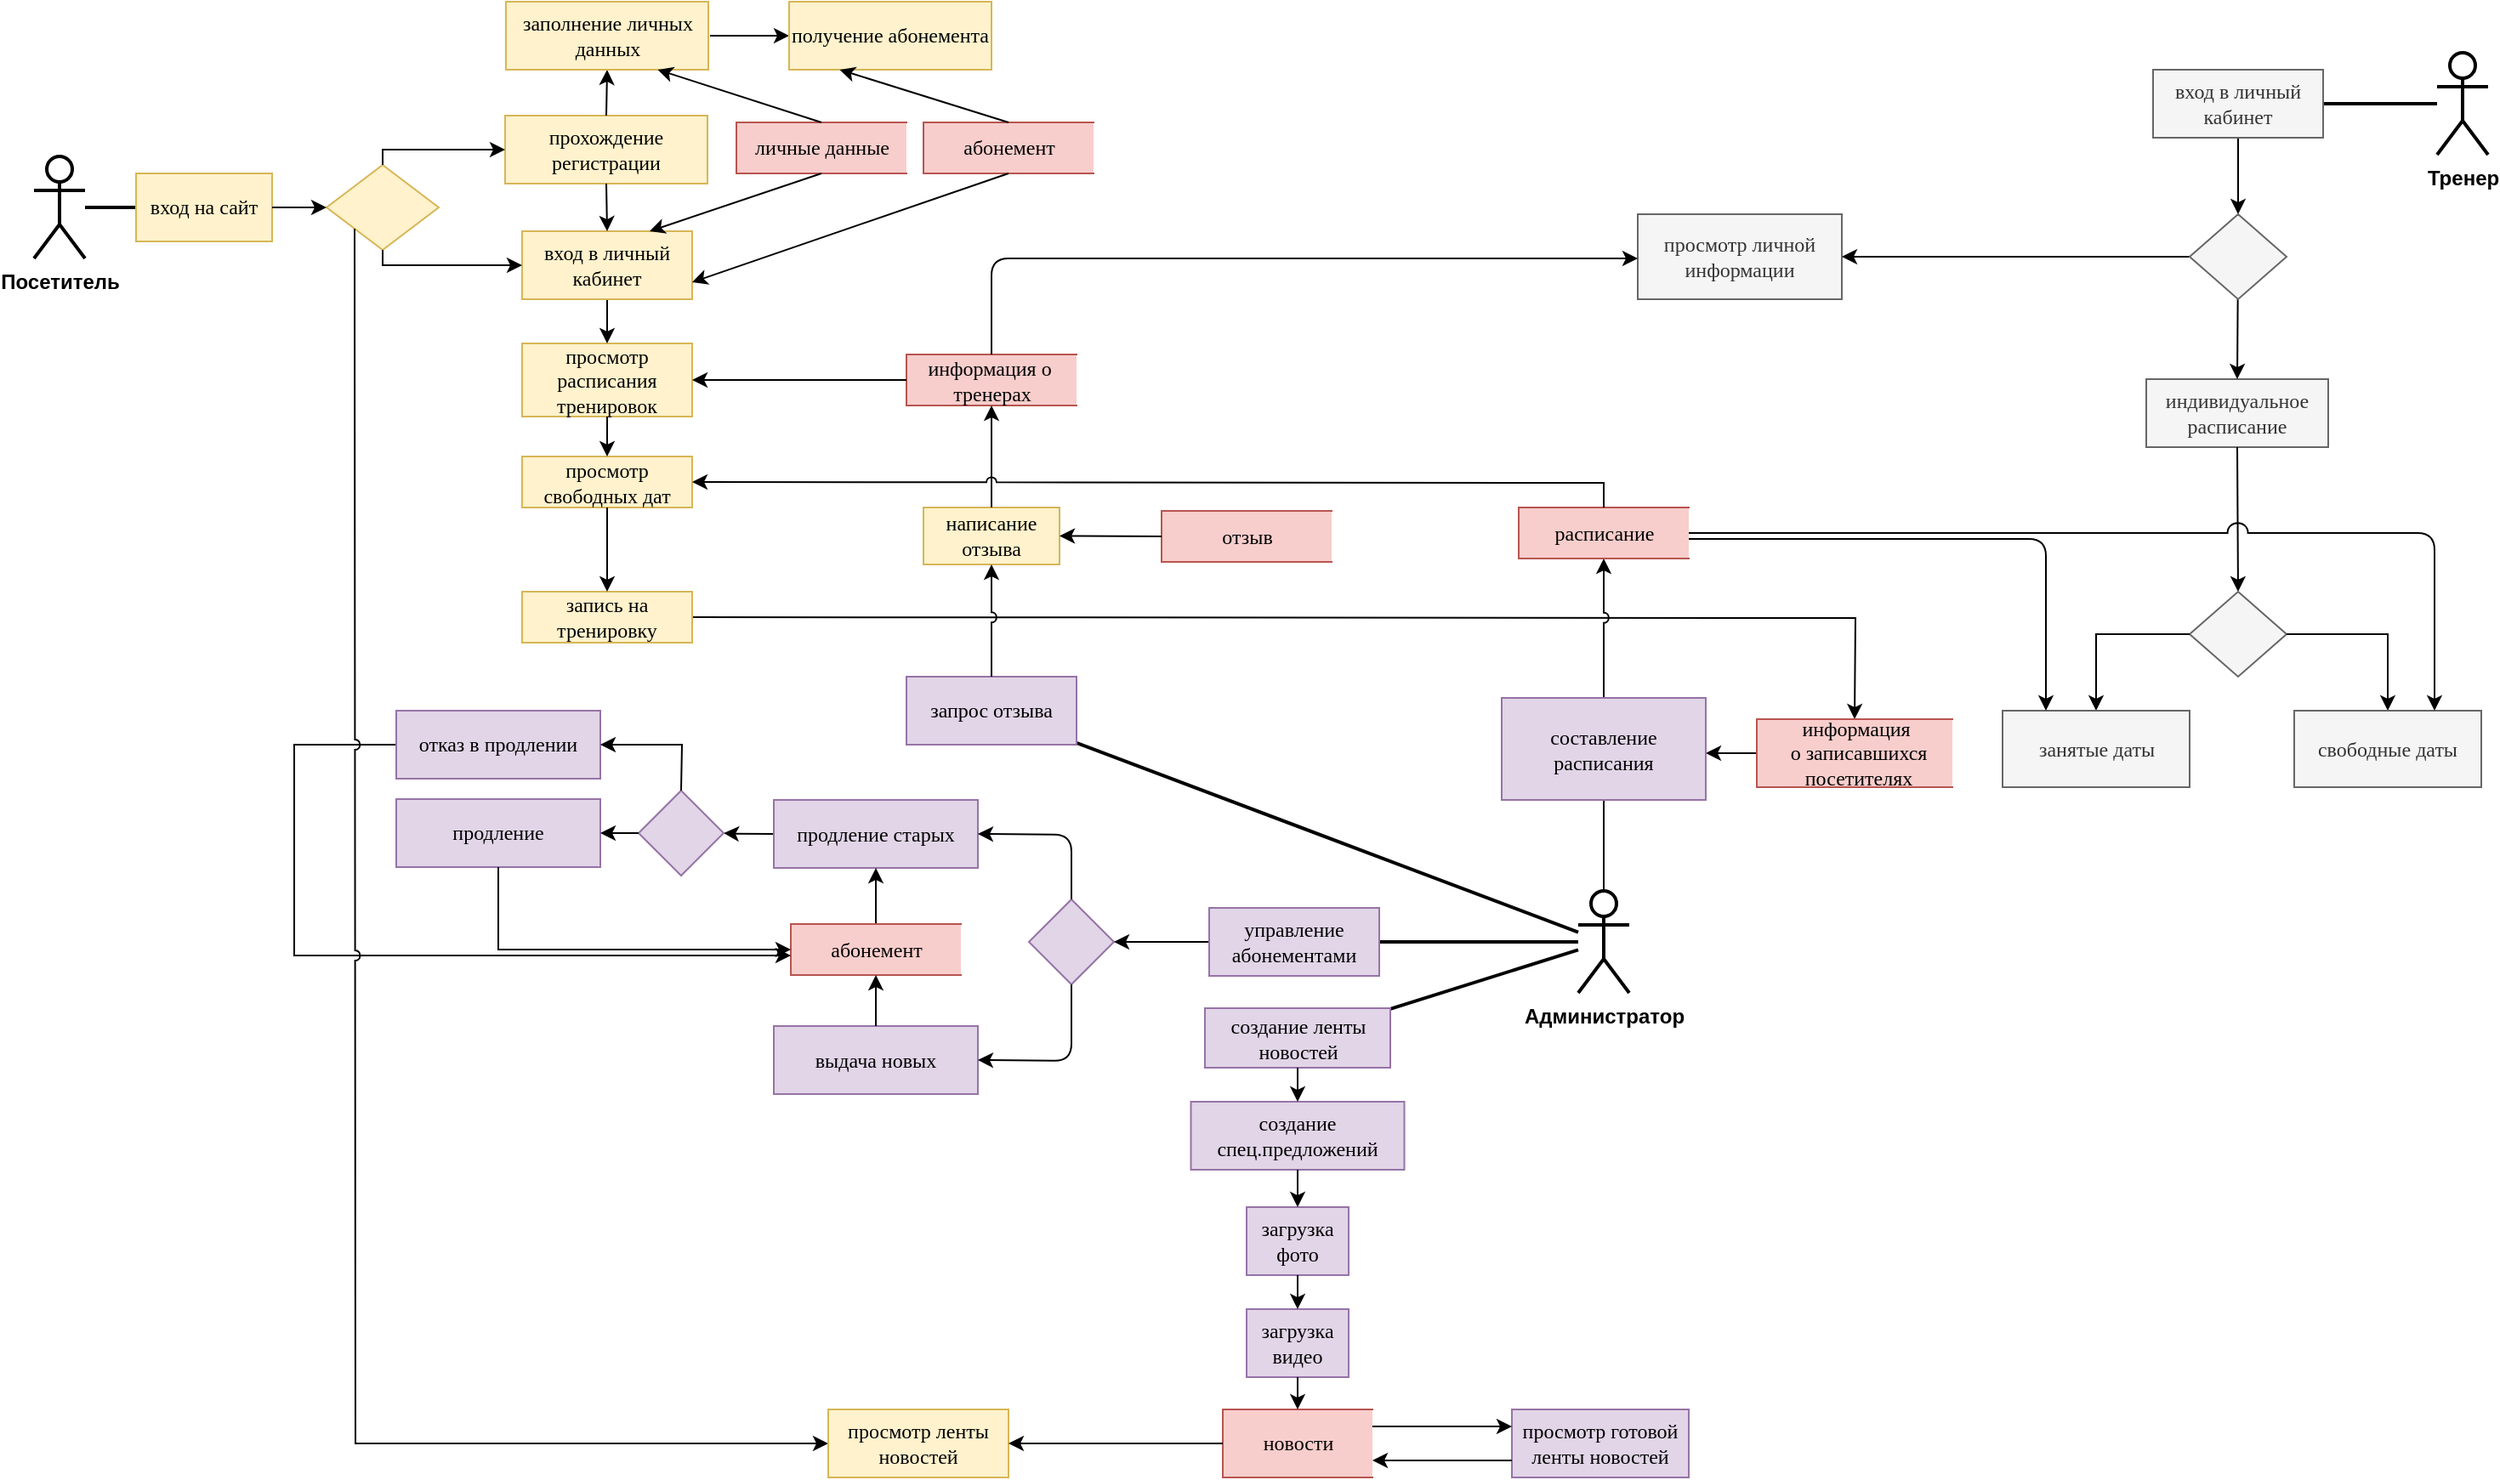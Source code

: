 <mxfile version="15.8.4" type="device" pages="2"><diagram id="GI67NjmZ82KHXypw-E_k" name="Страница 1"><mxGraphModel dx="2310" dy="916" grid="1" gridSize="10" guides="1" tooltips="1" connect="1" arrows="1" fold="1" page="1" pageScale="1" pageWidth="827" pageHeight="1169" math="0" shadow="0"><root><mxCell id="p5igmujtVeoS_BMlJnbq-0"/><mxCell id="p5igmujtVeoS_BMlJnbq-1" parent="p5igmujtVeoS_BMlJnbq-0"/><mxCell id="p5igmujtVeoS_BMlJnbq-2" value="" style="endArrow=none;html=1;strokeWidth=2;endFill=0;" parent="p5igmujtVeoS_BMlJnbq-1" source="p5igmujtVeoS_BMlJnbq-9" target="p5igmujtVeoS_BMlJnbq-48" edge="1"><mxGeometry width="50" height="50" relative="1" as="geometry"><mxPoint x="18" y="552" as="sourcePoint"/><mxPoint x="68" y="502" as="targetPoint"/></mxGeometry></mxCell><mxCell id="p5igmujtVeoS_BMlJnbq-3" value="" style="endArrow=none;html=1;strokeWidth=2;endFill=0;" parent="p5igmujtVeoS_BMlJnbq-1" source="p5igmujtVeoS_BMlJnbq-9" target="p5igmujtVeoS_BMlJnbq-47" edge="1"><mxGeometry width="50" height="50" relative="1" as="geometry"><mxPoint x="18" y="632" as="sourcePoint"/><mxPoint x="68" y="582" as="targetPoint"/></mxGeometry></mxCell><mxCell id="p5igmujtVeoS_BMlJnbq-4" value="" style="endArrow=none;html=1;strokeWidth=1;endFill=0;" parent="p5igmujtVeoS_BMlJnbq-1" source="p5igmujtVeoS_BMlJnbq-9" target="p5igmujtVeoS_BMlJnbq-41" edge="1"><mxGeometry width="50" height="50" relative="1" as="geometry"><mxPoint x="18" y="482" as="sourcePoint"/><mxPoint x="68" y="432" as="targetPoint"/></mxGeometry></mxCell><mxCell id="p5igmujtVeoS_BMlJnbq-5" value="" style="endArrow=none;html=1;endFill=0;strokeWidth=2;" parent="p5igmujtVeoS_BMlJnbq-1" source="p5igmujtVeoS_BMlJnbq-7" target="p5igmujtVeoS_BMlJnbq-8" edge="1"><mxGeometry width="50" height="50" relative="1" as="geometry"><mxPoint x="203" y="242" as="sourcePoint"/><mxPoint x="253" y="192" as="targetPoint"/></mxGeometry></mxCell><mxCell id="p5igmujtVeoS_BMlJnbq-6" value="" style="endArrow=none;html=1;fontSize=12;endFill=0;strokeWidth=2;" parent="p5igmujtVeoS_BMlJnbq-1" source="p5igmujtVeoS_BMlJnbq-10" target="p5igmujtVeoS_BMlJnbq-12" edge="1"><mxGeometry width="50" height="50" relative="1" as="geometry"><mxPoint x="641" y="162.285" as="sourcePoint"/><mxPoint x="541" y="163" as="targetPoint"/></mxGeometry></mxCell><mxCell id="p5igmujtVeoS_BMlJnbq-7" value="&lt;b&gt;Посетитель&lt;/b&gt;" style="shape=umlActor;verticalLabelPosition=bottom;verticalAlign=top;html=1;outlineConnect=0;hachureGap=4;pointerEvents=0;strokeWidth=2;" parent="p5igmujtVeoS_BMlJnbq-1" vertex="1"><mxGeometry x="-798" y="106" width="30" height="60" as="geometry"/></mxCell><mxCell id="p5igmujtVeoS_BMlJnbq-8" value="&lt;font style=&quot;font-size: 12px&quot; face=&quot;Verdana&quot;&gt;вход на сайт&lt;/font&gt;" style="rounded=0;whiteSpace=wrap;html=1;hachureGap=4;pointerEvents=0;strokeWidth=1;fillColor=#fff2cc;strokeColor=#d6b656;" parent="p5igmujtVeoS_BMlJnbq-1" vertex="1"><mxGeometry x="-738" y="116" width="80" height="40" as="geometry"/></mxCell><mxCell id="p5igmujtVeoS_BMlJnbq-9" value="&lt;b&gt;Администратор&lt;/b&gt;" style="shape=umlActor;verticalLabelPosition=bottom;verticalAlign=top;html=1;outlineConnect=0;fontSize=12;strokeWidth=2;" parent="p5igmujtVeoS_BMlJnbq-1" vertex="1"><mxGeometry x="110" y="538" width="30" height="60" as="geometry"/></mxCell><mxCell id="p5igmujtVeoS_BMlJnbq-10" value="&lt;b&gt;Тренер&lt;/b&gt;" style="shape=umlActor;verticalLabelPosition=bottom;verticalAlign=top;html=1;outlineConnect=0;fontSize=12;strokeWidth=2;" parent="p5igmujtVeoS_BMlJnbq-1" vertex="1"><mxGeometry x="615" y="45" width="30" height="60" as="geometry"/></mxCell><mxCell id="p5igmujtVeoS_BMlJnbq-11" style="edgeStyle=none;rounded=1;jumpStyle=arc;jumpSize=12;orthogonalLoop=1;jettySize=auto;html=1;" parent="p5igmujtVeoS_BMlJnbq-1" source="p5igmujtVeoS_BMlJnbq-12" target="p5igmujtVeoS_BMlJnbq-67" edge="1"><mxGeometry relative="1" as="geometry"/></mxCell><mxCell id="p5igmujtVeoS_BMlJnbq-12" value="&lt;font face=&quot;Verdana&quot;&gt;вход в личный кабинет&lt;/font&gt;" style="rounded=0;whiteSpace=wrap;html=1;hachureGap=4;pointerEvents=0;strokeWidth=1;fillColor=#f5f5f5;strokeColor=#666666;fontColor=#333333;" parent="p5igmujtVeoS_BMlJnbq-1" vertex="1"><mxGeometry x="448" y="55" width="100" height="40" as="geometry"/></mxCell><mxCell id="p5igmujtVeoS_BMlJnbq-13" value="&lt;font face=&quot;Verdana&quot;&gt;просмотр&lt;br&gt;расписания тренировок&lt;/font&gt;" style="whiteSpace=wrap;html=1;rounded=0;strokeWidth=1;hachureGap=4;fillColor=#fff2cc;strokeColor=#d6b656;" parent="p5igmujtVeoS_BMlJnbq-1" vertex="1"><mxGeometry x="-511" y="216" width="100" height="43" as="geometry"/></mxCell><mxCell id="p5igmujtVeoS_BMlJnbq-14" value="&lt;font face=&quot;Verdana&quot;&gt;просмотр свободных дат&lt;/font&gt;" style="whiteSpace=wrap;html=1;rounded=0;strokeWidth=1;hachureGap=4;fillColor=#fff2cc;strokeColor=#d6b656;" parent="p5igmujtVeoS_BMlJnbq-1" vertex="1"><mxGeometry x="-511" y="282.5" width="100" height="30" as="geometry"/></mxCell><mxCell id="p5igmujtVeoS_BMlJnbq-15" value="" style="endArrow=classic;html=1;entryX=0.5;entryY=0;entryDx=0;entryDy=0;exitX=0.5;exitY=1;exitDx=0;exitDy=0;" parent="p5igmujtVeoS_BMlJnbq-1" source="p5igmujtVeoS_BMlJnbq-13" target="p5igmujtVeoS_BMlJnbq-14" edge="1"><mxGeometry width="50" height="50" relative="1" as="geometry"><mxPoint x="117" y="43" as="sourcePoint"/><mxPoint x="167" y="-7" as="targetPoint"/></mxGeometry></mxCell><mxCell id="p5igmujtVeoS_BMlJnbq-16" value="&lt;font face=&quot;Verdana&quot;&gt;информация о&amp;nbsp;&lt;br&gt;тренерах&lt;/font&gt;" style="html=1;dashed=0;whitespace=wrap;shape=partialRectangle;right=0;fontSize=12;strokeWidth=1;fillColor=#f8cecc;strokeColor=#b85450;" parent="p5igmujtVeoS_BMlJnbq-1" vertex="1"><mxGeometry x="-285" y="222.5" width="100" height="30" as="geometry"/></mxCell><mxCell id="p5igmujtVeoS_BMlJnbq-17" value="&lt;font face=&quot;Verdana&quot;&gt;индивидуальное расписание&lt;/font&gt;" style="rounded=0;whiteSpace=wrap;html=1;hachureGap=4;pointerEvents=0;strokeWidth=1;fillColor=#f5f5f5;strokeColor=#666666;fontColor=#333333;" parent="p5igmujtVeoS_BMlJnbq-1" vertex="1"><mxGeometry x="444" y="237" width="107" height="40" as="geometry"/></mxCell><mxCell id="p5igmujtVeoS_BMlJnbq-18" value="" style="endArrow=classic;html=1;entryX=0.5;entryY=0;entryDx=0;entryDy=0;" parent="p5igmujtVeoS_BMlJnbq-1" source="p5igmujtVeoS_BMlJnbq-67" target="p5igmujtVeoS_BMlJnbq-17" edge="1"><mxGeometry width="50" height="50" relative="1" as="geometry"><mxPoint x="285" y="191" as="sourcePoint"/><mxPoint x="495" y="241" as="targetPoint"/></mxGeometry></mxCell><mxCell id="p5igmujtVeoS_BMlJnbq-19" value="" style="endArrow=classic;html=1;entryX=0.5;entryY=0;entryDx=0;entryDy=0;exitX=0.5;exitY=1;exitDx=0;exitDy=0;" parent="p5igmujtVeoS_BMlJnbq-1" source="p5igmujtVeoS_BMlJnbq-17" target="p5igmujtVeoS_BMlJnbq-23" edge="1"><mxGeometry width="50" height="50" relative="1" as="geometry"><mxPoint x="285" y="191" as="sourcePoint"/><mxPoint x="497.5" y="361" as="targetPoint"/></mxGeometry></mxCell><mxCell id="p5igmujtVeoS_BMlJnbq-20" style="edgeStyle=orthogonalEdgeStyle;rounded=0;orthogonalLoop=1;jettySize=auto;html=1;endArrow=classic;endFill=1;jumpStyle=arc;" parent="p5igmujtVeoS_BMlJnbq-1" edge="1"><mxGeometry relative="1" as="geometry"><mxPoint x="272.5" y="437" as="targetPoint"/><mxPoint x="-411" y="377" as="sourcePoint"/></mxGeometry></mxCell><mxCell id="p5igmujtVeoS_BMlJnbq-21" value="&lt;font face=&quot;Verdana&quot;&gt;запись на тренировку&lt;/font&gt;" style="whiteSpace=wrap;html=1;rounded=0;strokeWidth=1;hachureGap=4;fillColor=#fff2cc;strokeColor=#d6b656;" parent="p5igmujtVeoS_BMlJnbq-1" vertex="1"><mxGeometry x="-511" y="362" width="100" height="30" as="geometry"/></mxCell><mxCell id="p5igmujtVeoS_BMlJnbq-22" value="" style="endArrow=classic;html=1;exitX=0.5;exitY=1;exitDx=0;exitDy=0;entryX=0.5;entryY=0;entryDx=0;entryDy=0;" parent="p5igmujtVeoS_BMlJnbq-1" source="p5igmujtVeoS_BMlJnbq-14" target="p5igmujtVeoS_BMlJnbq-21" edge="1"><mxGeometry width="50" height="50" relative="1" as="geometry"><mxPoint x="37" y="442" as="sourcePoint"/><mxPoint x="87" y="392" as="targetPoint"/></mxGeometry></mxCell><mxCell id="p5igmujtVeoS_BMlJnbq-23" value="" style="rhombus;whiteSpace=wrap;html=1;fillColor=#f5f5f5;strokeColor=#666666;fontColor=#333333;" parent="p5igmujtVeoS_BMlJnbq-1" vertex="1"><mxGeometry x="469.5" y="362" width="57" height="50" as="geometry"/></mxCell><mxCell id="p5igmujtVeoS_BMlJnbq-24" value="" style="endArrow=classic;html=1;rounded=0;entryX=0.5;entryY=0;entryDx=0;entryDy=0;edgeStyle=orthogonalEdgeStyle;" parent="p5igmujtVeoS_BMlJnbq-1" source="p5igmujtVeoS_BMlJnbq-23" target="p5igmujtVeoS_BMlJnbq-25" edge="1"><mxGeometry width="50" height="50" relative="1" as="geometry"><mxPoint x="526.5" y="356" as="sourcePoint"/><mxPoint x="581.5" y="401" as="targetPoint"/></mxGeometry></mxCell><mxCell id="p5igmujtVeoS_BMlJnbq-25" value="&lt;font face=&quot;Verdana&quot;&gt;свободные даты&lt;/font&gt;" style="rounded=0;whiteSpace=wrap;html=1;fillColor=#f5f5f5;strokeColor=#666666;fontColor=#333333;" parent="p5igmujtVeoS_BMlJnbq-1" vertex="1"><mxGeometry x="531" y="432" width="110" height="45" as="geometry"/></mxCell><mxCell id="p5igmujtVeoS_BMlJnbq-26" value="" style="endArrow=classic;html=1;rounded=0;exitX=0;exitY=0.5;exitDx=0;exitDy=0;entryX=0.5;entryY=0;entryDx=0;entryDy=0;edgeStyle=orthogonalEdgeStyle;" parent="p5igmujtVeoS_BMlJnbq-1" source="p5igmujtVeoS_BMlJnbq-23" target="p5igmujtVeoS_BMlJnbq-27" edge="1"><mxGeometry width="50" height="50" relative="1" as="geometry"><mxPoint x="515.5" y="366" as="sourcePoint"/><mxPoint x="405" y="401" as="targetPoint"/></mxGeometry></mxCell><mxCell id="p5igmujtVeoS_BMlJnbq-27" value="&lt;font face=&quot;Verdana&quot;&gt;занятые даты&lt;/font&gt;" style="rounded=0;whiteSpace=wrap;html=1;fillColor=#f5f5f5;strokeColor=#666666;fontColor=#333333;" parent="p5igmujtVeoS_BMlJnbq-1" vertex="1"><mxGeometry x="359.5" y="432" width="110" height="45" as="geometry"/></mxCell><mxCell id="p5igmujtVeoS_BMlJnbq-28" style="edgeStyle=orthogonalEdgeStyle;rounded=0;orthogonalLoop=1;jettySize=auto;html=1;endArrow=classic;endFill=1;" parent="p5igmujtVeoS_BMlJnbq-1" source="p5igmujtVeoS_BMlJnbq-29" target="p5igmujtVeoS_BMlJnbq-41" edge="1"><mxGeometry relative="1" as="geometry"><Array as="points"><mxPoint x="235" y="466"/><mxPoint x="235" y="466"/></Array></mxGeometry></mxCell><mxCell id="p5igmujtVeoS_BMlJnbq-29" value="&lt;font face=&quot;Verdana&quot;&gt;информация&lt;br&gt;&amp;nbsp;о записавшихся&lt;br&gt;&amp;nbsp;посетителях&lt;/font&gt;" style="html=1;dashed=0;whitespace=wrap;shape=partialRectangle;right=0;fontSize=12;strokeWidth=1;fillColor=#f8cecc;strokeColor=#b85450;" parent="p5igmujtVeoS_BMlJnbq-1" vertex="1"><mxGeometry x="215" y="437" width="115" height="40" as="geometry"/></mxCell><mxCell id="p5igmujtVeoS_BMlJnbq-30" value="" style="rhombus;whiteSpace=wrap;html=1;strokeWidth=1;fillColor=#e1d5e7;strokeColor=#9673a6;" parent="p5igmujtVeoS_BMlJnbq-1" vertex="1"><mxGeometry x="-213" y="543" width="50" height="50" as="geometry"/></mxCell><mxCell id="p5igmujtVeoS_BMlJnbq-31" value="" style="endArrow=classic;html=1;strokeWidth=1;entryX=1;entryY=0.5;entryDx=0;entryDy=0;exitX=0;exitY=0.5;exitDx=0;exitDy=0;" parent="p5igmujtVeoS_BMlJnbq-1" source="p5igmujtVeoS_BMlJnbq-33" target="p5igmujtVeoS_BMlJnbq-30" edge="1"><mxGeometry width="50" height="50" relative="1" as="geometry"><mxPoint x="-77" y="662" as="sourcePoint"/><mxPoint x="83" y="442" as="targetPoint"/></mxGeometry></mxCell><mxCell id="p5igmujtVeoS_BMlJnbq-32" value="" style="endArrow=none;html=1;strokeWidth=2;endFill=0;" parent="p5igmujtVeoS_BMlJnbq-1" source="p5igmujtVeoS_BMlJnbq-9" target="p5igmujtVeoS_BMlJnbq-33" edge="1"><mxGeometry width="50" height="50" relative="1" as="geometry"><mxPoint x="14" y="492" as="sourcePoint"/><mxPoint x="64" y="442" as="targetPoint"/></mxGeometry></mxCell><mxCell id="p5igmujtVeoS_BMlJnbq-33" value="&lt;font face=&quot;Verdana&quot;&gt;управление абонементами&lt;/font&gt;" style="rounded=0;whiteSpace=wrap;html=1;fillColor=#e1d5e7;strokeColor=#9673a6;" parent="p5igmujtVeoS_BMlJnbq-1" vertex="1"><mxGeometry x="-107" y="548" width="100" height="40" as="geometry"/></mxCell><mxCell id="p5igmujtVeoS_BMlJnbq-34" style="edgeStyle=orthogonalEdgeStyle;rounded=1;jumpStyle=arc;jumpSize=12;orthogonalLoop=1;jettySize=auto;html=1;" parent="p5igmujtVeoS_BMlJnbq-1" source="p5igmujtVeoS_BMlJnbq-35" target="p5igmujtVeoS_BMlJnbq-63" edge="1"><mxGeometry relative="1" as="geometry"><mxPoint x="-365" y="416" as="sourcePoint"/></mxGeometry></mxCell><mxCell id="p5igmujtVeoS_BMlJnbq-35" value="&lt;font style=&quot;font-size: 12px&quot; face=&quot;Verdana&quot;&gt;продление старых&lt;/font&gt;" style="rounded=0;whiteSpace=wrap;html=1;strokeWidth=1;fillColor=#e1d5e7;strokeColor=#9673a6;" parent="p5igmujtVeoS_BMlJnbq-1" vertex="1"><mxGeometry x="-363" y="484.5" width="120" height="40" as="geometry"/></mxCell><mxCell id="p5igmujtVeoS_BMlJnbq-36" style="edgeStyle=orthogonalEdgeStyle;rounded=0;orthogonalLoop=1;jettySize=auto;html=1;endArrow=classic;endFill=1;" parent="p5igmujtVeoS_BMlJnbq-1" source="p5igmujtVeoS_BMlJnbq-54" target="p5igmujtVeoS_BMlJnbq-35" edge="1"><mxGeometry relative="1" as="geometry"><mxPoint x="-196" y="842" as="targetPoint"/></mxGeometry></mxCell><mxCell id="p5igmujtVeoS_BMlJnbq-37" value="&lt;font face=&quot;Verdana&quot;&gt;выдача новых&lt;/font&gt;" style="rounded=0;whiteSpace=wrap;html=1;strokeWidth=1;fillColor=#e1d5e7;strokeColor=#9673a6;" parent="p5igmujtVeoS_BMlJnbq-1" vertex="1"><mxGeometry x="-363" y="617.5" width="120" height="40" as="geometry"/></mxCell><mxCell id="p5igmujtVeoS_BMlJnbq-38" value="" style="endArrow=classic;html=1;strokeWidth=1;exitX=0.5;exitY=0;exitDx=0;exitDy=0;entryX=1;entryY=0.5;entryDx=0;entryDy=0;" parent="p5igmujtVeoS_BMlJnbq-1" source="p5igmujtVeoS_BMlJnbq-30" target="p5igmujtVeoS_BMlJnbq-35" edge="1"><mxGeometry width="50" height="50" relative="1" as="geometry"><mxPoint x="33" y="468" as="sourcePoint"/><mxPoint x="-287" y="548" as="targetPoint"/><Array as="points"><mxPoint x="-188" y="505"/></Array></mxGeometry></mxCell><mxCell id="p5igmujtVeoS_BMlJnbq-39" value="" style="endArrow=classic;html=1;strokeWidth=1;exitX=0.5;exitY=1;exitDx=0;exitDy=0;entryX=1;entryY=0.5;entryDx=0;entryDy=0;" parent="p5igmujtVeoS_BMlJnbq-1" source="p5igmujtVeoS_BMlJnbq-30" target="p5igmujtVeoS_BMlJnbq-37" edge="1"><mxGeometry width="50" height="50" relative="1" as="geometry"><mxPoint x="33" y="468" as="sourcePoint"/><mxPoint x="83" y="418" as="targetPoint"/><Array as="points"><mxPoint x="-188" y="638"/></Array></mxGeometry></mxCell><mxCell id="p5igmujtVeoS_BMlJnbq-40" style="edgeStyle=orthogonalEdgeStyle;rounded=0;orthogonalLoop=1;jettySize=auto;html=1;endArrow=classic;endFill=1;jumpStyle=arc;" parent="p5igmujtVeoS_BMlJnbq-1" source="p5igmujtVeoS_BMlJnbq-41" target="p5igmujtVeoS_BMlJnbq-52" edge="1"><mxGeometry relative="1" as="geometry"/></mxCell><mxCell id="p5igmujtVeoS_BMlJnbq-41" value="&lt;font face=&quot;Verdana&quot;&gt;составление расписания&lt;/font&gt;" style="rounded=0;whiteSpace=wrap;html=1;strokeWidth=1;fillColor=#e1d5e7;strokeColor=#9673a6;" parent="p5igmujtVeoS_BMlJnbq-1" vertex="1"><mxGeometry x="65" y="424.5" width="120" height="60" as="geometry"/></mxCell><mxCell id="p5igmujtVeoS_BMlJnbq-42" value="&lt;font face=&quot;Verdana&quot;&gt;написание отзыва&lt;/font&gt;" style="whiteSpace=wrap;html=1;dashed=0;strokeWidth=1;fillColor=#fff2cc;strokeColor=#d6b656;" parent="p5igmujtVeoS_BMlJnbq-1" vertex="1"><mxGeometry x="-275" y="312.5" width="80" height="33.5" as="geometry"/></mxCell><mxCell id="p5igmujtVeoS_BMlJnbq-43" value="" style="endArrow=classic;html=1;strokeWidth=1;exitX=0.5;exitY=0;exitDx=0;exitDy=0;entryX=0.5;entryY=1;entryDx=0;entryDy=0;" parent="p5igmujtVeoS_BMlJnbq-1" source="p5igmujtVeoS_BMlJnbq-42" target="p5igmujtVeoS_BMlJnbq-16" edge="1"><mxGeometry width="50" height="50" relative="1" as="geometry"><mxPoint x="-33" y="352" as="sourcePoint"/><mxPoint x="-285" y="276" as="targetPoint"/></mxGeometry></mxCell><mxCell id="p5igmujtVeoS_BMlJnbq-44" value="&lt;font face=&quot;Verdana&quot;&gt;просмотр личной информации&lt;/font&gt;" style="rounded=0;whiteSpace=wrap;html=1;strokeWidth=1;fillColor=#f5f5f5;strokeColor=#666666;fontColor=#333333;" parent="p5igmujtVeoS_BMlJnbq-1" vertex="1"><mxGeometry x="145" y="140" width="120" height="50" as="geometry"/></mxCell><mxCell id="p5igmujtVeoS_BMlJnbq-45" value="" style="endArrow=classic;html=1;strokeWidth=1;" parent="p5igmujtVeoS_BMlJnbq-1" source="p5igmujtVeoS_BMlJnbq-67" target="p5igmujtVeoS_BMlJnbq-44" edge="1"><mxGeometry width="50" height="50" relative="1" as="geometry"><mxPoint x="158" y="422" as="sourcePoint"/><mxPoint x="315" y="246" as="targetPoint"/></mxGeometry></mxCell><mxCell id="p5igmujtVeoS_BMlJnbq-46" value="" style="endArrow=classic;html=1;strokeWidth=1;exitX=0.5;exitY=0;exitDx=0;exitDy=0;jumpStyle=arc;edgeStyle=orthogonalEdgeStyle;" parent="p5igmujtVeoS_BMlJnbq-1" source="p5igmujtVeoS_BMlJnbq-16" target="p5igmujtVeoS_BMlJnbq-44" edge="1"><mxGeometry width="50" height="50" relative="1" as="geometry"><mxPoint x="73" y="177" as="sourcePoint"/><mxPoint x="168" y="177" as="targetPoint"/><Array as="points"><mxPoint x="-235" y="166"/></Array></mxGeometry></mxCell><mxCell id="p5igmujtVeoS_BMlJnbq-47" value="&lt;font face=&quot;Verdana&quot;&gt;создание ленты новостей&lt;/font&gt;" style="rounded=0;whiteSpace=wrap;html=1;strokeWidth=1;fillColor=#e1d5e7;strokeColor=#9673a6;" parent="p5igmujtVeoS_BMlJnbq-1" vertex="1"><mxGeometry x="-109.5" y="607" width="109" height="35" as="geometry"/></mxCell><mxCell id="p5igmujtVeoS_BMlJnbq-48" value="&lt;font face=&quot;Verdana&quot;&gt;запрос отзыва&lt;/font&gt;" style="rounded=0;whiteSpace=wrap;html=1;strokeWidth=1;fillColor=#e1d5e7;strokeColor=#9673a6;" parent="p5igmujtVeoS_BMlJnbq-1" vertex="1"><mxGeometry x="-285" y="412" width="100" height="40" as="geometry"/></mxCell><mxCell id="p5igmujtVeoS_BMlJnbq-49" style="edgeStyle=elbowEdgeStyle;rounded=0;jumpStyle=arc;orthogonalLoop=1;jettySize=auto;html=1;exitX=1;exitY=0.5;exitDx=0;exitDy=0;strokeWidth=1;fillColor=#f8cecc;strokeColor=#b85450;" parent="p5igmujtVeoS_BMlJnbq-1" edge="1"><mxGeometry relative="1" as="geometry"><mxPoint x="455" y="722" as="sourcePoint"/><mxPoint x="455" y="722" as="targetPoint"/></mxGeometry></mxCell><mxCell id="p5igmujtVeoS_BMlJnbq-50" value="&lt;font face=&quot;Verdana&quot;&gt;новости&lt;/font&gt;" style="html=1;dashed=0;whitespace=wrap;shape=partialRectangle;right=0;fontSize=12;strokeWidth=1;fillColor=#f8cecc;strokeColor=#b85450;" parent="p5igmujtVeoS_BMlJnbq-1" vertex="1"><mxGeometry x="-99" y="843" width="88" height="40" as="geometry"/></mxCell><mxCell id="p5igmujtVeoS_BMlJnbq-51" style="edgeStyle=orthogonalEdgeStyle;rounded=1;orthogonalLoop=1;jettySize=auto;html=1;endArrow=classic;endFill=1;" parent="p5igmujtVeoS_BMlJnbq-1" source="p5igmujtVeoS_BMlJnbq-52" target="p5igmujtVeoS_BMlJnbq-27" edge="1"><mxGeometry relative="1" as="geometry"><Array as="points"><mxPoint x="385" y="331"/></Array></mxGeometry></mxCell><mxCell id="p5igmujtVeoS_BMlJnbq-52" value="&lt;font face=&quot;Verdana&quot;&gt;расписание&lt;/font&gt;" style="html=1;dashed=0;whitespace=wrap;shape=partialRectangle;right=0;fillColor=#f8cecc;strokeColor=#b85450;" parent="p5igmujtVeoS_BMlJnbq-1" vertex="1"><mxGeometry x="75" y="312.5" width="100" height="30" as="geometry"/></mxCell><mxCell id="p5igmujtVeoS_BMlJnbq-53" value="&lt;font face=&quot;Verdana&quot;&gt;отзыв&lt;/font&gt;" style="html=1;dashed=0;whitespace=wrap;shape=partialRectangle;right=0;fillColor=#f8cecc;strokeColor=#b85450;" parent="p5igmujtVeoS_BMlJnbq-1" vertex="1"><mxGeometry x="-135" y="314.5" width="100" height="30" as="geometry"/></mxCell><mxCell id="p5igmujtVeoS_BMlJnbq-54" value="&lt;font face=&quot;Verdana&quot;&gt;абонемент&lt;/font&gt;" style="html=1;dashed=0;whitespace=wrap;shape=partialRectangle;right=0;fillColor=#f8cecc;strokeColor=#b85450;" parent="p5igmujtVeoS_BMlJnbq-1" vertex="1"><mxGeometry x="-353" y="557.5" width="100" height="30" as="geometry"/></mxCell><mxCell id="p5igmujtVeoS_BMlJnbq-55" value="" style="rhombus;whiteSpace=wrap;html=1;fillColor=#fff2cc;strokeColor=#d6b656;" parent="p5igmujtVeoS_BMlJnbq-1" vertex="1"><mxGeometry x="-626" y="111" width="66" height="50" as="geometry"/></mxCell><mxCell id="p5igmujtVeoS_BMlJnbq-57" value="&lt;font face=&quot;Verdana&quot;&gt;прохождение регистрации&lt;/font&gt;" style="rounded=0;whiteSpace=wrap;html=1;hachureGap=4;pointerEvents=0;strokeWidth=1;fillColor=#fff2cc;strokeColor=#d6b656;" parent="p5igmujtVeoS_BMlJnbq-1" vertex="1"><mxGeometry x="-521" y="82" width="119" height="40" as="geometry"/></mxCell><mxCell id="p5igmujtVeoS_BMlJnbq-58" value="" style="endArrow=classic;html=1;rounded=0;entryX=0;entryY=0.5;entryDx=0;entryDy=0;" parent="p5igmujtVeoS_BMlJnbq-1" source="p5igmujtVeoS_BMlJnbq-8" target="p5igmujtVeoS_BMlJnbq-55" edge="1"><mxGeometry width="50" height="50" relative="1" as="geometry"><mxPoint x="-185" y="66" as="sourcePoint"/><mxPoint x="-135" y="16" as="targetPoint"/></mxGeometry></mxCell><mxCell id="p5igmujtVeoS_BMlJnbq-60" style="rounded=0;orthogonalLoop=1;jettySize=auto;html=1;exitX=0.5;exitY=1;exitDx=0;exitDy=0;" parent="p5igmujtVeoS_BMlJnbq-1" source="p5igmujtVeoS_BMlJnbq-68" target="p5igmujtVeoS_BMlJnbq-13" edge="1"><mxGeometry relative="1" as="geometry"><mxPoint x="-23" y="135" as="sourcePoint"/></mxGeometry></mxCell><mxCell id="p5igmujtVeoS_BMlJnbq-61" style="edgeStyle=orthogonalEdgeStyle;rounded=1;orthogonalLoop=1;jettySize=auto;html=1;entryX=0.75;entryY=0;entryDx=0;entryDy=0;endArrow=classic;endFill=1;jumpStyle=arc;jumpSize=12;" parent="p5igmujtVeoS_BMlJnbq-1" source="p5igmujtVeoS_BMlJnbq-52" target="p5igmujtVeoS_BMlJnbq-25" edge="1"><mxGeometry relative="1" as="geometry"/></mxCell><mxCell id="p5igmujtVeoS_BMlJnbq-62" value="&lt;font face=&quot;Verdana&quot;&gt;абонемент&lt;/font&gt;" style="html=1;dashed=0;whitespace=wrap;shape=partialRectangle;right=0;fontSize=12;strokeWidth=1;fillColor=#f8cecc;strokeColor=#b85450;" parent="p5igmujtVeoS_BMlJnbq-1" vertex="1"><mxGeometry x="-275" y="86" width="100" height="30" as="geometry"/></mxCell><mxCell id="p5igmujtVeoS_BMlJnbq-63" value="" style="rhombus;whiteSpace=wrap;html=1;strokeWidth=1;fillColor=#e1d5e7;strokeColor=#9673a6;" parent="p5igmujtVeoS_BMlJnbq-1" vertex="1"><mxGeometry x="-442.5" y="479" width="50" height="50" as="geometry"/></mxCell><mxCell id="p5igmujtVeoS_BMlJnbq-64" value="&lt;font face=&quot;Verdana&quot;&gt;продление&lt;/font&gt;" style="rounded=0;whiteSpace=wrap;html=1;strokeWidth=1;fillColor=#e1d5e7;strokeColor=#9673a6;" parent="p5igmujtVeoS_BMlJnbq-1" vertex="1"><mxGeometry x="-585" y="484" width="120" height="40" as="geometry"/></mxCell><mxCell id="p5igmujtVeoS_BMlJnbq-65" style="edgeStyle=orthogonalEdgeStyle;rounded=0;orthogonalLoop=1;jettySize=auto;html=1;startArrow=none;startFill=0;endArrow=classic;endFill=1;" parent="p5igmujtVeoS_BMlJnbq-1" source="p5igmujtVeoS_BMlJnbq-66" target="p5igmujtVeoS_BMlJnbq-54" edge="1"><mxGeometry relative="1" as="geometry"><Array as="points"><mxPoint x="-645" y="452"/><mxPoint x="-645" y="576"/></Array></mxGeometry></mxCell><mxCell id="p5igmujtVeoS_BMlJnbq-66" value="&lt;font face=&quot;Verdana&quot;&gt;отказ в продлении&lt;/font&gt;" style="rounded=0;whiteSpace=wrap;html=1;strokeWidth=1;fillColor=#e1d5e7;strokeColor=#9673a6;" parent="p5igmujtVeoS_BMlJnbq-1" vertex="1"><mxGeometry x="-585" y="432" width="120" height="40" as="geometry"/></mxCell><mxCell id="p5igmujtVeoS_BMlJnbq-67" value="" style="rhombus;whiteSpace=wrap;html=1;fillColor=#f5f5f5;strokeColor=#666666;fontColor=#333333;" parent="p5igmujtVeoS_BMlJnbq-1" vertex="1"><mxGeometry x="469.5" y="140" width="57" height="50" as="geometry"/></mxCell><mxCell id="p5igmujtVeoS_BMlJnbq-68" value="&lt;font face=&quot;Verdana&quot;&gt;вход в личный кабинет&lt;/font&gt;" style="rounded=0;whiteSpace=wrap;html=1;hachureGap=4;pointerEvents=0;strokeWidth=1;fillColor=#fff2cc;strokeColor=#d6b656;" parent="p5igmujtVeoS_BMlJnbq-1" vertex="1"><mxGeometry x="-511" y="150" width="100" height="40" as="geometry"/></mxCell><mxCell id="p5igmujtVeoS_BMlJnbq-69" value="" style="endArrow=classic;html=1;rounded=0;exitX=0.5;exitY=1;exitDx=0;exitDy=0;entryX=0.5;entryY=0;entryDx=0;entryDy=0;" parent="p5igmujtVeoS_BMlJnbq-1" source="p5igmujtVeoS_BMlJnbq-57" target="p5igmujtVeoS_BMlJnbq-68" edge="1"><mxGeometry width="50" height="50" relative="1" as="geometry"><mxPoint x="94.5" y="-29" as="sourcePoint"/><mxPoint x="34" y="96" as="targetPoint"/></mxGeometry></mxCell><mxCell id="p5igmujtVeoS_BMlJnbq-70" value="" style="endArrow=classic;html=1;rounded=0;exitX=0.5;exitY=1;exitDx=0;exitDy=0;entryX=0;entryY=0.5;entryDx=0;entryDy=0;" parent="p5igmujtVeoS_BMlJnbq-1" source="p5igmujtVeoS_BMlJnbq-55" target="p5igmujtVeoS_BMlJnbq-68" edge="1"><mxGeometry width="50" height="50" relative="1" as="geometry"><mxPoint x="-16" y="136" as="sourcePoint"/><mxPoint x="34" y="86" as="targetPoint"/><Array as="points"><mxPoint x="-593" y="170"/></Array></mxGeometry></mxCell><mxCell id="p5igmujtVeoS_BMlJnbq-71" value="&lt;font face=&quot;Verdana&quot;&gt;просмотр готовой ленты новостей&lt;/font&gt;" style="rounded=0;whiteSpace=wrap;html=1;strokeWidth=1;fillColor=#e1d5e7;strokeColor=#9673a6;" parent="p5igmujtVeoS_BMlJnbq-1" vertex="1"><mxGeometry x="71" y="843" width="104" height="40" as="geometry"/></mxCell><mxCell id="p5igmujtVeoS_BMlJnbq-72" value="" style="endArrow=classic;html=1;rounded=0;exitX=1;exitY=0.25;exitDx=0;exitDy=0;entryX=0;entryY=0.25;entryDx=0;entryDy=0;" parent="p5igmujtVeoS_BMlJnbq-1" source="p5igmujtVeoS_BMlJnbq-50" target="p5igmujtVeoS_BMlJnbq-71" edge="1"><mxGeometry width="50" height="50" relative="1" as="geometry"><mxPoint x="-1" y="863" as="sourcePoint"/><mxPoint x="71" y="863" as="targetPoint"/></mxGeometry></mxCell><mxCell id="p5igmujtVeoS_BMlJnbq-73" value="" style="endArrow=classic;html=1;rounded=0;exitX=0;exitY=0.5;exitDx=0;exitDy=0;entryX=1;entryY=0.5;entryDx=0;entryDy=0;" parent="p5igmujtVeoS_BMlJnbq-1" source="p5igmujtVeoS_BMlJnbq-16" target="p5igmujtVeoS_BMlJnbq-13" edge="1"><mxGeometry width="50" height="50" relative="1" as="geometry"><mxPoint x="-326" y="316" as="sourcePoint"/><mxPoint x="-276" y="266" as="targetPoint"/></mxGeometry></mxCell><mxCell id="p5igmujtVeoS_BMlJnbq-74" value="" style="endArrow=classic;html=1;rounded=0;exitX=0.5;exitY=0;exitDx=0;exitDy=0;entryX=1;entryY=0.5;entryDx=0;entryDy=0;shadow=0;jumpStyle=arc;" parent="p5igmujtVeoS_BMlJnbq-1" source="p5igmujtVeoS_BMlJnbq-52" target="p5igmujtVeoS_BMlJnbq-14" edge="1"><mxGeometry width="50" height="50" relative="1" as="geometry"><mxPoint x="-365" y="486" as="sourcePoint"/><mxPoint x="-315" y="436" as="targetPoint"/><Array as="points"><mxPoint x="125" y="298"/></Array></mxGeometry></mxCell><mxCell id="p5igmujtVeoS_BMlJnbq-75" value="" style="endArrow=classic;html=1;rounded=0;shadow=0;jumpStyle=arc;exitX=0.5;exitY=0;exitDx=0;exitDy=0;entryX=1;entryY=0.5;entryDx=0;entryDy=0;" parent="p5igmujtVeoS_BMlJnbq-1" source="p5igmujtVeoS_BMlJnbq-63" target="p5igmujtVeoS_BMlJnbq-66" edge="1"><mxGeometry width="50" height="50" relative="1" as="geometry"><mxPoint x="-365" y="682" as="sourcePoint"/><mxPoint x="-315" y="632" as="targetPoint"/><Array as="points"><mxPoint x="-417" y="452"/></Array></mxGeometry></mxCell><mxCell id="p5igmujtVeoS_BMlJnbq-76" value="" style="endArrow=classic;html=1;rounded=0;shadow=0;jumpStyle=arc;exitX=0;exitY=1;exitDx=0;exitDy=0;entryX=0;entryY=0.5;entryDx=0;entryDy=0;" parent="p5igmujtVeoS_BMlJnbq-1" source="p5igmujtVeoS_BMlJnbq-55" target="p5igmujtVeoS_BMlJnbq-85" edge="1"><mxGeometry width="50" height="50" relative="1" as="geometry"><mxPoint x="-656" y="386" as="sourcePoint"/><mxPoint x="-495" y="726" as="targetPoint"/><Array as="points"><mxPoint x="-609" y="863"/></Array></mxGeometry></mxCell><mxCell id="p5igmujtVeoS_BMlJnbq-77" value="" style="endArrow=classic;html=1;rounded=0;shadow=0;jumpStyle=arc;entryX=1;entryY=0.5;entryDx=0;entryDy=0;exitX=0;exitY=0.5;exitDx=0;exitDy=0;" parent="p5igmujtVeoS_BMlJnbq-1" source="p5igmujtVeoS_BMlJnbq-63" target="p5igmujtVeoS_BMlJnbq-64" edge="1"><mxGeometry width="50" height="50" relative="1" as="geometry"><mxPoint x="-535" y="675.5" as="sourcePoint"/><mxPoint x="-485" y="625.5" as="targetPoint"/></mxGeometry></mxCell><mxCell id="p5igmujtVeoS_BMlJnbq-78" value="" style="endArrow=classic;html=1;rounded=0;shadow=0;jumpStyle=arc;exitX=0.5;exitY=0;exitDx=0;exitDy=0;entryX=0.5;entryY=1;entryDx=0;entryDy=0;" parent="p5igmujtVeoS_BMlJnbq-1" source="p5igmujtVeoS_BMlJnbq-48" target="p5igmujtVeoS_BMlJnbq-42" edge="1"><mxGeometry width="50" height="50" relative="1" as="geometry"><mxPoint x="-356" y="296" as="sourcePoint"/><mxPoint x="-306" y="246" as="targetPoint"/></mxGeometry></mxCell><mxCell id="p5igmujtVeoS_BMlJnbq-79" value="" style="endArrow=classic;html=1;rounded=0;shadow=0;jumpStyle=arc;exitX=0;exitY=0.5;exitDx=0;exitDy=0;entryX=1;entryY=0.5;entryDx=0;entryDy=0;" parent="p5igmujtVeoS_BMlJnbq-1" source="p5igmujtVeoS_BMlJnbq-53" target="p5igmujtVeoS_BMlJnbq-42" edge="1"><mxGeometry width="50" height="50" relative="1" as="geometry"><mxPoint x="-356" y="296" as="sourcePoint"/><mxPoint x="-306" y="246" as="targetPoint"/></mxGeometry></mxCell><mxCell id="p5igmujtVeoS_BMlJnbq-80" value="" style="endArrow=classic;html=1;rounded=0;shadow=0;jumpStyle=arc;exitX=0.5;exitY=0;exitDx=0;exitDy=0;entryX=0;entryY=0.5;entryDx=0;entryDy=0;" parent="p5igmujtVeoS_BMlJnbq-1" source="p5igmujtVeoS_BMlJnbq-55" target="p5igmujtVeoS_BMlJnbq-57" edge="1"><mxGeometry width="50" height="50" relative="1" as="geometry"><mxPoint x="-566" y="296" as="sourcePoint"/><mxPoint x="-516" y="246" as="targetPoint"/><Array as="points"><mxPoint x="-593" y="102"/></Array></mxGeometry></mxCell><mxCell id="p5igmujtVeoS_BMlJnbq-81" value="" style="endArrow=classic;html=1;rounded=0;strokeWidth=1;entryX=0;entryY=0.5;entryDx=0;entryDy=0;exitX=0.5;exitY=1;exitDx=0;exitDy=0;edgeStyle=orthogonalEdgeStyle;" parent="p5igmujtVeoS_BMlJnbq-1" source="p5igmujtVeoS_BMlJnbq-64" target="p5igmujtVeoS_BMlJnbq-54" edge="1"><mxGeometry width="50" height="50" relative="1" as="geometry"><mxPoint x="-105" y="436" as="sourcePoint"/><mxPoint x="-55" y="386" as="targetPoint"/></mxGeometry></mxCell><mxCell id="p5igmujtVeoS_BMlJnbq-82" value="&lt;font face=&quot;Verdana&quot;&gt;личные данные&lt;/font&gt;" style="html=1;dashed=0;whitespace=wrap;shape=partialRectangle;right=0;fontSize=12;strokeWidth=1;fillColor=#f8cecc;strokeColor=#b85450;" parent="p5igmujtVeoS_BMlJnbq-1" vertex="1"><mxGeometry x="-385" y="86" width="100" height="30" as="geometry"/></mxCell><mxCell id="p5igmujtVeoS_BMlJnbq-84" value="" style="endArrow=classic;html=1;rounded=0;shadow=0;strokeWidth=1;exitX=0.5;exitY=0;exitDx=0;exitDy=0;entryX=0.5;entryY=1;entryDx=0;entryDy=0;" parent="p5igmujtVeoS_BMlJnbq-1" source="p5igmujtVeoS_BMlJnbq-37" target="p5igmujtVeoS_BMlJnbq-54" edge="1"><mxGeometry width="50" height="50" relative="1" as="geometry"><mxPoint x="-105" y="446" as="sourcePoint"/><mxPoint x="-55" y="396" as="targetPoint"/></mxGeometry></mxCell><mxCell id="p5igmujtVeoS_BMlJnbq-85" value="&lt;font face=&quot;Verdana&quot;&gt;просмотр ленты новостей&lt;/font&gt;" style="rounded=0;whiteSpace=wrap;html=1;hachureGap=4;pointerEvents=0;strokeWidth=1;fillColor=#fff2cc;strokeColor=#d6b656;" parent="p5igmujtVeoS_BMlJnbq-1" vertex="1"><mxGeometry x="-331" y="843" width="106" height="40" as="geometry"/></mxCell><mxCell id="p5igmujtVeoS_BMlJnbq-86" value="" style="endArrow=classic;html=1;rounded=0;exitX=0;exitY=0.5;exitDx=0;exitDy=0;entryX=1;entryY=0.5;entryDx=0;entryDy=0;" parent="p5igmujtVeoS_BMlJnbq-1" source="p5igmujtVeoS_BMlJnbq-50" target="p5igmujtVeoS_BMlJnbq-85" edge="1"><mxGeometry width="50" height="50" relative="1" as="geometry"><mxPoint x="189" y="653" as="sourcePoint"/><mxPoint x="-79" y="863.0" as="targetPoint"/></mxGeometry></mxCell><mxCell id="p5igmujtVeoS_BMlJnbq-88" value="&lt;font face=&quot;Verdana&quot;&gt;загрузка фото&lt;/font&gt;" style="rounded=0;whiteSpace=wrap;html=1;strokeWidth=1;fillColor=#e1d5e7;strokeColor=#9673a6;" parent="p5igmujtVeoS_BMlJnbq-1" vertex="1"><mxGeometry x="-85" y="724" width="60" height="40" as="geometry"/></mxCell><mxCell id="p5igmujtVeoS_BMlJnbq-89" value="&lt;font face=&quot;Verdana&quot;&gt;загрузка видео&lt;/font&gt;" style="rounded=0;whiteSpace=wrap;html=1;strokeWidth=1;fillColor=#e1d5e7;strokeColor=#9673a6;" parent="p5igmujtVeoS_BMlJnbq-1" vertex="1"><mxGeometry x="-85" y="784" width="60" height="40" as="geometry"/></mxCell><mxCell id="p5igmujtVeoS_BMlJnbq-90" value="&lt;font face=&quot;Verdana&quot;&gt;создание спец.предложений&lt;/font&gt;" style="rounded=0;whiteSpace=wrap;html=1;strokeWidth=1;fillColor=#e1d5e7;strokeColor=#9673a6;" parent="p5igmujtVeoS_BMlJnbq-1" vertex="1"><mxGeometry x="-117.75" y="662" width="125.5" height="40" as="geometry"/></mxCell><mxCell id="p5igmujtVeoS_BMlJnbq-91" value="" style="endArrow=classic;html=1;rounded=0;fontFamily=Verdana;exitX=0.5;exitY=1;exitDx=0;exitDy=0;entryX=0.5;entryY=0;entryDx=0;entryDy=0;" parent="p5igmujtVeoS_BMlJnbq-1" source="p5igmujtVeoS_BMlJnbq-88" target="p5igmujtVeoS_BMlJnbq-89" edge="1"><mxGeometry width="50" height="50" relative="1" as="geometry"><mxPoint x="-95" y="746" as="sourcePoint"/><mxPoint x="-45" y="696" as="targetPoint"/></mxGeometry></mxCell><mxCell id="p5igmujtVeoS_BMlJnbq-92" value="" style="endArrow=classic;html=1;rounded=0;fontFamily=Verdana;exitX=0.5;exitY=1;exitDx=0;exitDy=0;entryX=0.5;entryY=0;entryDx=0;entryDy=0;" parent="p5igmujtVeoS_BMlJnbq-1" source="p5igmujtVeoS_BMlJnbq-47" target="p5igmujtVeoS_BMlJnbq-90" edge="1"><mxGeometry width="50" height="50" relative="1" as="geometry"><mxPoint x="-95" y="746" as="sourcePoint"/><mxPoint x="-45" y="696" as="targetPoint"/></mxGeometry></mxCell><mxCell id="p5igmujtVeoS_BMlJnbq-93" value="" style="endArrow=classic;html=1;rounded=0;fontFamily=Verdana;exitX=0.5;exitY=1;exitDx=0;exitDy=0;entryX=0.5;entryY=0;entryDx=0;entryDy=0;" parent="p5igmujtVeoS_BMlJnbq-1" source="p5igmujtVeoS_BMlJnbq-90" target="p5igmujtVeoS_BMlJnbq-88" edge="1"><mxGeometry width="50" height="50" relative="1" as="geometry"><mxPoint x="-95" y="746" as="sourcePoint"/><mxPoint x="-45" y="696" as="targetPoint"/></mxGeometry></mxCell><mxCell id="p5igmujtVeoS_BMlJnbq-94" value="" style="endArrow=classic;html=1;rounded=0;fontFamily=Verdana;exitX=0.5;exitY=1;exitDx=0;exitDy=0;entryX=0.5;entryY=0;entryDx=0;entryDy=0;" parent="p5igmujtVeoS_BMlJnbq-1" source="p5igmujtVeoS_BMlJnbq-89" target="p5igmujtVeoS_BMlJnbq-50" edge="1"><mxGeometry width="50" height="50" relative="1" as="geometry"><mxPoint x="-72.25" y="663" as="sourcePoint"/><mxPoint x="-145" y="716" as="targetPoint"/></mxGeometry></mxCell><mxCell id="p5igmujtVeoS_BMlJnbq-95" value="" style="endArrow=classic;html=1;rounded=0;exitX=0;exitY=0.75;exitDx=0;exitDy=0;entryX=1;entryY=0.75;entryDx=0;entryDy=0;" parent="p5igmujtVeoS_BMlJnbq-1" source="p5igmujtVeoS_BMlJnbq-71" target="p5igmujtVeoS_BMlJnbq-50" edge="1"><mxGeometry width="50" height="50" relative="1" as="geometry"><mxPoint x="55" y="879" as="sourcePoint"/><mxPoint x="15" y="879" as="targetPoint"/></mxGeometry></mxCell><mxCell id="xCcGVnYN8Mq8Ys7Au37L-1" value="" style="endArrow=classic;html=1;rounded=0;exitX=0.5;exitY=0;exitDx=0;exitDy=0;entryX=0.5;entryY=1;entryDx=0;entryDy=0;" parent="p5igmujtVeoS_BMlJnbq-1" source="p5igmujtVeoS_BMlJnbq-57" target="QGyoWQ-NburWa342PzyE-0" edge="1"><mxGeometry width="50" height="50" relative="1" as="geometry"><mxPoint x="-290" y="220" as="sourcePoint"/><mxPoint x="-461.5" y="55" as="targetPoint"/></mxGeometry></mxCell><mxCell id="QGyoWQ-NburWa342PzyE-0" value="&lt;font face=&quot;Verdana&quot;&gt;заполнение личных данных&lt;/font&gt;" style="rounded=0;whiteSpace=wrap;html=1;hachureGap=4;pointerEvents=0;strokeWidth=1;fillColor=#fff2cc;strokeColor=#d6b656;" parent="p5igmujtVeoS_BMlJnbq-1" vertex="1"><mxGeometry x="-520.5" y="15" width="119" height="40" as="geometry"/></mxCell><mxCell id="QGyoWQ-NburWa342PzyE-1" value="" style="endArrow=classic;html=1;rounded=0;exitX=1;exitY=0.5;exitDx=0;exitDy=0;entryX=0;entryY=0.5;entryDx=0;entryDy=0;" parent="p5igmujtVeoS_BMlJnbq-1" target="wGi7uFY_V_veu7Y5hHNf-0" edge="1"><mxGeometry width="50" height="50" relative="1" as="geometry"><mxPoint x="-400.5" y="35" as="sourcePoint"/><mxPoint x="-319" y="35" as="targetPoint"/></mxGeometry></mxCell><mxCell id="wGi7uFY_V_veu7Y5hHNf-0" value="&lt;font face=&quot;Verdana&quot;&gt;получение абонемента&lt;/font&gt;" style="rounded=0;whiteSpace=wrap;html=1;hachureGap=4;pointerEvents=0;strokeWidth=1;fillColor=#fff2cc;strokeColor=#d6b656;" parent="p5igmujtVeoS_BMlJnbq-1" vertex="1"><mxGeometry x="-354" y="15" width="119" height="40" as="geometry"/></mxCell><mxCell id="9gIS0NU6mxjEihhEXh80-0" value="" style="endArrow=classic;html=1;rounded=0;exitX=0.5;exitY=0;exitDx=0;exitDy=0;entryX=0.75;entryY=1;entryDx=0;entryDy=0;" parent="p5igmujtVeoS_BMlJnbq-1" source="p5igmujtVeoS_BMlJnbq-82" target="QGyoWQ-NburWa342PzyE-0" edge="1"><mxGeometry width="50" height="50" relative="1" as="geometry"><mxPoint x="-290" y="210" as="sourcePoint"/><mxPoint x="-240" y="160" as="targetPoint"/></mxGeometry></mxCell><mxCell id="9gIS0NU6mxjEihhEXh80-1" value="" style="endArrow=classic;html=1;rounded=0;entryX=0.25;entryY=1;entryDx=0;entryDy=0;exitX=0.5;exitY=0;exitDx=0;exitDy=0;" parent="p5igmujtVeoS_BMlJnbq-1" source="p5igmujtVeoS_BMlJnbq-62" target="wGi7uFY_V_veu7Y5hHNf-0" edge="1"><mxGeometry width="50" height="50" relative="1" as="geometry"><mxPoint x="-290" y="210" as="sourcePoint"/><mxPoint x="-240" y="160" as="targetPoint"/></mxGeometry></mxCell><mxCell id="KKCh2ZZayaYyaUIIiJTP-0" value="" style="endArrow=classic;html=1;rounded=0;exitX=0.5;exitY=1;exitDx=0;exitDy=0;entryX=0.75;entryY=0;entryDx=0;entryDy=0;" parent="p5igmujtVeoS_BMlJnbq-1" source="p5igmujtVeoS_BMlJnbq-82" target="p5igmujtVeoS_BMlJnbq-68" edge="1"><mxGeometry width="50" height="50" relative="1" as="geometry"><mxPoint x="-290" y="210" as="sourcePoint"/><mxPoint x="-240" y="160" as="targetPoint"/></mxGeometry></mxCell><mxCell id="KKCh2ZZayaYyaUIIiJTP-1" value="" style="endArrow=classic;html=1;rounded=0;exitX=0.5;exitY=1;exitDx=0;exitDy=0;entryX=1;entryY=0.75;entryDx=0;entryDy=0;" parent="p5igmujtVeoS_BMlJnbq-1" source="p5igmujtVeoS_BMlJnbq-62" target="p5igmujtVeoS_BMlJnbq-68" edge="1"><mxGeometry width="50" height="50" relative="1" as="geometry"><mxPoint x="-290" y="210" as="sourcePoint"/><mxPoint x="-240" y="160" as="targetPoint"/></mxGeometry></mxCell></root></mxGraphModel></diagram><diagram id="fWiA03xPfHEK7ECdj5v_" name="Страница 2"><mxGraphModel dx="1221" dy="754" grid="1" gridSize="10" guides="1" tooltips="1" connect="1" arrows="1" fold="1" page="1" pageScale="1" pageWidth="827" pageHeight="1169" math="0" shadow="0"><root><mxCell id="0"/><mxCell id="1" parent="0"/><mxCell id="GHZK5E-Gf1zHnxt2DoSe-1" value="" style="swimlane;childLayout=stackLayout;resizeParent=1;resizeParentMax=0;horizontal=0;startSize=0;horizontalStack=0;strokeWidth=2;" parent="1" vertex="1"><mxGeometry x="37" y="34" width="990" height="1740" as="geometry"/></mxCell><mxCell id="GHZK5E-Gf1zHnxt2DoSe-77" value="" style="endArrow=classic;html=1;rounded=0;dashed=1;jumpStyle=arc;exitX=0;exitY=0.5;exitDx=0;exitDy=0;edgeStyle=orthogonalEdgeStyle;" parent="GHZK5E-Gf1zHnxt2DoSe-1" source="GHZK5E-Gf1zHnxt2DoSe-40" target="GHZK5E-Gf1zHnxt2DoSe-15" edge="1"><mxGeometry width="50" height="50" relative="1" as="geometry"><mxPoint x="290" y="1340" as="sourcePoint"/><mxPoint x="550" y="560" as="targetPoint"/><Array as="points"><mxPoint x="273" y="1334"/></Array></mxGeometry></mxCell><mxCell id="GHZK5E-Gf1zHnxt2DoSe-2" value="Посетитель" style="swimlane;startSize=33;horizontal=0;fillColor=#fff2cc;strokeColor=#d6b656;strokeWidth=3;fontFamily=Verdana;" parent="GHZK5E-Gf1zHnxt2DoSe-1" vertex="1"><mxGeometry width="990" height="440" as="geometry"/></mxCell><mxCell id="GHZK5E-Gf1zHnxt2DoSe-3" value="" style="ellipse;whiteSpace=wrap;html=1;aspect=fixed;fontSize=13;fontFamily=Verdana;" parent="GHZK5E-Gf1zHnxt2DoSe-2" vertex="1"><mxGeometry x="55" y="190" width="60" height="60" as="geometry"/></mxCell><mxCell id="GHZK5E-Gf1zHnxt2DoSe-4" value="вход на сайт" style="text;html=1;strokeColor=none;fillColor=none;align=center;verticalAlign=middle;whiteSpace=wrap;rounded=0;fontSize=13;fontFamily=Verdana;" parent="GHZK5E-Gf1zHnxt2DoSe-2" vertex="1"><mxGeometry x="42" y="248" width="90" height="30" as="geometry"/></mxCell><mxCell id="GHZK5E-Gf1zHnxt2DoSe-5" value="написание отзыва" style="rounded=1;whiteSpace=wrap;html=1;fontSize=13;fontFamily=Verdana;" parent="GHZK5E-Gf1zHnxt2DoSe-2" vertex="1"><mxGeometry x="523" y="340" width="120" height="60" as="geometry"/></mxCell><mxCell id="GHZK5E-Gf1zHnxt2DoSe-6" value="вход в личный кабинет" style="rounded=1;whiteSpace=wrap;html=1;fontSize=13;fontFamily=Verdana;" parent="GHZK5E-Gf1zHnxt2DoSe-2" vertex="1"><mxGeometry x="266" y="190" width="100" height="60" as="geometry"/></mxCell><mxCell id="GHZK5E-Gf1zHnxt2DoSe-7" value="просмотр расписания тренировок" style="rounded=1;whiteSpace=wrap;html=1;fontSize=13;fontFamily=Verdana;" parent="GHZK5E-Gf1zHnxt2DoSe-2" vertex="1"><mxGeometry x="425" y="190" width="100" height="60" as="geometry"/></mxCell><mxCell id="GHZK5E-Gf1zHnxt2DoSe-8" value="прохождение регистрации" style="rounded=1;whiteSpace=wrap;html=1;fontSize=13;fontFamily=Verdana;" parent="GHZK5E-Gf1zHnxt2DoSe-2" vertex="1"><mxGeometry x="230" y="21" width="100" height="60" as="geometry"/></mxCell><mxCell id="GHZK5E-Gf1zHnxt2DoSe-9" value="получение абонемента" style="rounded=1;whiteSpace=wrap;html=1;fontSize=13;fontFamily=Verdana;" parent="GHZK5E-Gf1zHnxt2DoSe-2" vertex="1"><mxGeometry x="555" y="21" width="90" height="60" as="geometry"/></mxCell><mxCell id="GHZK5E-Gf1zHnxt2DoSe-10" value="заполнение личных данных" style="rounded=1;whiteSpace=wrap;html=1;fontSize=13;fontFamily=Verdana;" parent="GHZK5E-Gf1zHnxt2DoSe-2" vertex="1"><mxGeometry x="384" y="21" width="120" height="60" as="geometry"/></mxCell><mxCell id="GHZK5E-Gf1zHnxt2DoSe-11" value="" style="rhombus;whiteSpace=wrap;html=1;fontSize=13;fontFamily=Verdana;" parent="GHZK5E-Gf1zHnxt2DoSe-2" vertex="1"><mxGeometry x="180" y="190" width="60" height="60" as="geometry"/></mxCell><mxCell id="GHZK5E-Gf1zHnxt2DoSe-12" value="действия" style="text;html=1;strokeColor=none;fillColor=none;align=center;verticalAlign=middle;whiteSpace=wrap;rounded=0;fontSize=13;fontFamily=Verdana;" parent="GHZK5E-Gf1zHnxt2DoSe-2" vertex="1"><mxGeometry x="119" y="194" width="60" height="30" as="geometry"/></mxCell><mxCell id="GHZK5E-Gf1zHnxt2DoSe-13" value="" style="endArrow=classic;html=1;rounded=0;exitX=1;exitY=0.5;exitDx=0;exitDy=0;entryX=0;entryY=0.5;entryDx=0;entryDy=0;strokeWidth=2;fontSize=13;fontFamily=Verdana;" parent="GHZK5E-Gf1zHnxt2DoSe-2" source="GHZK5E-Gf1zHnxt2DoSe-3" target="GHZK5E-Gf1zHnxt2DoSe-11" edge="1"><mxGeometry width="50" height="50" relative="1" as="geometry"><mxPoint x="490" y="250" as="sourcePoint"/><mxPoint x="180" y="220" as="targetPoint"/></mxGeometry></mxCell><mxCell id="GHZK5E-Gf1zHnxt2DoSe-14" value="" style="endArrow=classic;html=1;rounded=0;exitX=0.5;exitY=0;exitDx=0;exitDy=0;entryX=0;entryY=0.5;entryDx=0;entryDy=0;strokeWidth=2;fontSize=13;fontFamily=Verdana;" parent="GHZK5E-Gf1zHnxt2DoSe-2" source="GHZK5E-Gf1zHnxt2DoSe-11" target="GHZK5E-Gf1zHnxt2DoSe-8" edge="1"><mxGeometry width="50" height="50" relative="1" as="geometry"><mxPoint x="490" y="250" as="sourcePoint"/><mxPoint x="540" y="200" as="targetPoint"/><Array as="points"><mxPoint x="210" y="51"/></Array></mxGeometry></mxCell><mxCell id="GHZK5E-Gf1zHnxt2DoSe-15" value="просмотр новостей" style="rounded=1;whiteSpace=wrap;html=1;fontSize=13;fontFamily=Verdana;" parent="GHZK5E-Gf1zHnxt2DoSe-2" vertex="1"><mxGeometry x="245" y="340" width="90" height="60" as="geometry"/></mxCell><mxCell id="GHZK5E-Gf1zHnxt2DoSe-16" value="" style="endArrow=classic;html=1;rounded=0;exitX=1;exitY=0.5;exitDx=0;exitDy=0;entryX=0;entryY=0.5;entryDx=0;entryDy=0;strokeWidth=2;fontSize=13;fontFamily=Verdana;" parent="GHZK5E-Gf1zHnxt2DoSe-2" source="GHZK5E-Gf1zHnxt2DoSe-11" target="GHZK5E-Gf1zHnxt2DoSe-6" edge="1"><mxGeometry width="50" height="50" relative="1" as="geometry"><mxPoint x="490" y="260" as="sourcePoint"/><mxPoint x="270" y="220" as="targetPoint"/></mxGeometry></mxCell><mxCell id="GHZK5E-Gf1zHnxt2DoSe-17" value="" style="endArrow=classic;html=1;rounded=0;exitX=0.5;exitY=1;exitDx=0;exitDy=0;entryX=0;entryY=0.5;entryDx=0;entryDy=0;strokeWidth=2;fontSize=13;fontFamily=Verdana;" parent="GHZK5E-Gf1zHnxt2DoSe-2" source="GHZK5E-Gf1zHnxt2DoSe-11" target="GHZK5E-Gf1zHnxt2DoSe-15" edge="1"><mxGeometry width="50" height="50" relative="1" as="geometry"><mxPoint x="490" y="260" as="sourcePoint"/><mxPoint x="540" y="210" as="targetPoint"/><Array as="points"><mxPoint x="210" y="370"/></Array></mxGeometry></mxCell><mxCell id="GHZK5E-Gf1zHnxt2DoSe-18" value="" style="endArrow=classic;html=1;rounded=0;exitX=1;exitY=0.5;exitDx=0;exitDy=0;entryX=0;entryY=0.5;entryDx=0;entryDy=0;strokeWidth=2;fontSize=13;fontFamily=Verdana;" parent="GHZK5E-Gf1zHnxt2DoSe-2" source="GHZK5E-Gf1zHnxt2DoSe-8" target="GHZK5E-Gf1zHnxt2DoSe-10" edge="1"><mxGeometry width="50" height="50" relative="1" as="geometry"><mxPoint x="490" y="241" as="sourcePoint"/><mxPoint x="540" y="191" as="targetPoint"/></mxGeometry></mxCell><mxCell id="GHZK5E-Gf1zHnxt2DoSe-19" value="" style="endArrow=classic;html=1;rounded=0;exitX=1;exitY=0.5;exitDx=0;exitDy=0;entryX=0;entryY=0.5;entryDx=0;entryDy=0;strokeWidth=2;fontSize=13;fontFamily=Verdana;" parent="GHZK5E-Gf1zHnxt2DoSe-2" source="GHZK5E-Gf1zHnxt2DoSe-10" target="GHZK5E-Gf1zHnxt2DoSe-9" edge="1"><mxGeometry width="50" height="50" relative="1" as="geometry"><mxPoint x="490" y="241" as="sourcePoint"/><mxPoint x="540" y="191" as="targetPoint"/></mxGeometry></mxCell><mxCell id="GHZK5E-Gf1zHnxt2DoSe-20" value="просмотр свободных дат" style="rounded=1;whiteSpace=wrap;html=1;fontSize=13;fontFamily=Verdana;" parent="GHZK5E-Gf1zHnxt2DoSe-2" vertex="1"><mxGeometry x="581" y="190" width="100" height="60" as="geometry"/></mxCell><mxCell id="GHZK5E-Gf1zHnxt2DoSe-21" value="" style="endArrow=classic;html=1;rounded=0;exitX=0.25;exitY=1;exitDx=0;exitDy=0;entryX=0.5;entryY=0;entryDx=0;entryDy=0;strokeWidth=2;fontSize=13;fontFamily=Verdana;" parent="GHZK5E-Gf1zHnxt2DoSe-2" source="GHZK5E-Gf1zHnxt2DoSe-6" target="GHZK5E-Gf1zHnxt2DoSe-15" edge="1"><mxGeometry width="50" height="50" relative="1" as="geometry"><mxPoint x="490" y="260" as="sourcePoint"/><mxPoint x="540" y="210" as="targetPoint"/></mxGeometry></mxCell><mxCell id="GHZK5E-Gf1zHnxt2DoSe-22" value="" style="endArrow=classic;html=1;rounded=0;exitX=1;exitY=0.5;exitDx=0;exitDy=0;entryX=0;entryY=0.5;entryDx=0;entryDy=0;strokeWidth=2;fontSize=13;fontFamily=Verdana;" parent="GHZK5E-Gf1zHnxt2DoSe-2" source="GHZK5E-Gf1zHnxt2DoSe-6" target="GHZK5E-Gf1zHnxt2DoSe-7" edge="1"><mxGeometry width="50" height="50" relative="1" as="geometry"><mxPoint x="490" y="260" as="sourcePoint"/><mxPoint x="540" y="210" as="targetPoint"/></mxGeometry></mxCell><mxCell id="GHZK5E-Gf1zHnxt2DoSe-23" value="" style="endArrow=classic;html=1;rounded=0;exitX=1;exitY=0.5;exitDx=0;exitDy=0;entryX=0;entryY=0.5;entryDx=0;entryDy=0;strokeWidth=2;fontSize=13;fontFamily=Verdana;" parent="GHZK5E-Gf1zHnxt2DoSe-2" source="GHZK5E-Gf1zHnxt2DoSe-7" target="GHZK5E-Gf1zHnxt2DoSe-20" edge="1"><mxGeometry width="50" height="50" relative="1" as="geometry"><mxPoint x="490" y="260" as="sourcePoint"/><mxPoint x="540" y="210" as="targetPoint"/></mxGeometry></mxCell><mxCell id="GHZK5E-Gf1zHnxt2DoSe-24" value="абонемент" style="text;html=1;strokeColor=none;fillColor=none;align=center;verticalAlign=middle;whiteSpace=wrap;rounded=0;fontSize=13;fontFamily=Verdana;" parent="GHZK5E-Gf1zHnxt2DoSe-2" vertex="1"><mxGeometry x="526" y="145" width="60" height="30" as="geometry"/></mxCell><mxCell id="GHZK5E-Gf1zHnxt2DoSe-25" value="личные данные" style="text;html=1;strokeColor=none;fillColor=none;align=center;verticalAlign=middle;whiteSpace=wrap;rounded=0;fontSize=13;fontFamily=Verdana;" parent="GHZK5E-Gf1zHnxt2DoSe-2" vertex="1"><mxGeometry x="347" y="140" width="110" height="30" as="geometry"/></mxCell><mxCell id="GHZK5E-Gf1zHnxt2DoSe-26" value="" style="shape=datastore;whiteSpace=wrap;html=1;fontSize=13;fontFamily=Verdana;" parent="GHZK5E-Gf1zHnxt2DoSe-2" vertex="1"><mxGeometry x="379" y="110" width="50" height="40" as="geometry"/></mxCell><mxCell id="GHZK5E-Gf1zHnxt2DoSe-27" value="" style="shape=datastore;whiteSpace=wrap;html=1;fontSize=13;fontFamily=Verdana;" parent="GHZK5E-Gf1zHnxt2DoSe-2" vertex="1"><mxGeometry x="532" y="110" width="50" height="40" as="geometry"/></mxCell><mxCell id="GHZK5E-Gf1zHnxt2DoSe-28" value="" style="endArrow=classic;html=1;rounded=0;dashed=1;exitX=0.5;exitY=1;exitDx=0;exitDy=0;entryX=0.5;entryY=0;entryDx=0;entryDy=0;fontSize=13;fontFamily=Verdana;" parent="GHZK5E-Gf1zHnxt2DoSe-2" source="GHZK5E-Gf1zHnxt2DoSe-26" target="GHZK5E-Gf1zHnxt2DoSe-6" edge="1"><mxGeometry width="50" height="50" relative="1" as="geometry"><mxPoint x="490" y="270" as="sourcePoint"/><mxPoint x="540" y="220" as="targetPoint"/></mxGeometry></mxCell><mxCell id="GHZK5E-Gf1zHnxt2DoSe-29" value="" style="endArrow=classic;html=1;rounded=0;dashed=1;exitX=0.5;exitY=1;exitDx=0;exitDy=0;entryX=1;entryY=0;entryDx=0;entryDy=0;fontSize=13;fontFamily=Verdana;" parent="GHZK5E-Gf1zHnxt2DoSe-2" source="GHZK5E-Gf1zHnxt2DoSe-27" target="GHZK5E-Gf1zHnxt2DoSe-6" edge="1"><mxGeometry width="50" height="50" relative="1" as="geometry"><mxPoint x="500" y="91" as="sourcePoint"/><mxPoint x="380" y="200" as="targetPoint"/></mxGeometry></mxCell><mxCell id="GHZK5E-Gf1zHnxt2DoSe-30" value="" style="endArrow=classic;html=1;rounded=0;dashed=1;fontSize=13;fontFamily=Verdana;entryX=0.5;entryY=0;entryDx=0;entryDy=0;" parent="GHZK5E-Gf1zHnxt2DoSe-2" source="GHZK5E-Gf1zHnxt2DoSe-10" target="GHZK5E-Gf1zHnxt2DoSe-26" edge="1"><mxGeometry width="50" height="50" relative="1" as="geometry"><mxPoint x="400" y="140" as="sourcePoint"/><mxPoint x="473" y="96" as="targetPoint"/></mxGeometry></mxCell><mxCell id="GHZK5E-Gf1zHnxt2DoSe-31" value="" style="endArrow=classic;html=1;rounded=0;dashed=1;fontSize=13;fontFamily=Verdana;entryX=0.5;entryY=0;entryDx=0;entryDy=0;" parent="GHZK5E-Gf1zHnxt2DoSe-2" source="GHZK5E-Gf1zHnxt2DoSe-9" target="GHZK5E-Gf1zHnxt2DoSe-27" edge="1"><mxGeometry width="50" height="50" relative="1" as="geometry"><mxPoint x="425" y="120" as="sourcePoint"/><mxPoint x="653" y="116" as="targetPoint"/></mxGeometry></mxCell><mxCell id="GHZK5E-Gf1zHnxt2DoSe-32" value="запись на тренировку" style="rounded=1;whiteSpace=wrap;html=1;fontSize=13;fontFamily=Verdana;" parent="GHZK5E-Gf1zHnxt2DoSe-2" vertex="1"><mxGeometry x="745" y="190" width="102" height="60" as="geometry"/></mxCell><mxCell id="GHZK5E-Gf1zHnxt2DoSe-33" value="" style="endArrow=classic;html=1;rounded=0;entryX=0;entryY=0.5;entryDx=0;entryDy=0;exitX=1;exitY=0.5;exitDx=0;exitDy=0;strokeWidth=2;fontSize=13;fontFamily=Verdana;" parent="GHZK5E-Gf1zHnxt2DoSe-2" source="GHZK5E-Gf1zHnxt2DoSe-20" target="GHZK5E-Gf1zHnxt2DoSe-32" edge="1"><mxGeometry width="50" height="50" relative="1" as="geometry"><mxPoint x="490" y="350" as="sourcePoint"/><mxPoint x="540" y="300" as="targetPoint"/></mxGeometry></mxCell><mxCell id="GHZK5E-Gf1zHnxt2DoSe-34" value="" style="shape=datastore;whiteSpace=wrap;html=1;fontSize=13;fontFamily=Verdana;" parent="GHZK5E-Gf1zHnxt2DoSe-2" vertex="1"><mxGeometry x="871" y="280" width="50" height="40" as="geometry"/></mxCell><mxCell id="GHZK5E-Gf1zHnxt2DoSe-35" value="информация о записавшемся" style="text;html=1;strokeColor=none;fillColor=none;align=center;verticalAlign=middle;whiteSpace=wrap;rounded=0;fontSize=13;fontFamily=Verdana;" parent="GHZK5E-Gf1zHnxt2DoSe-2" vertex="1"><mxGeometry x="849" y="320" width="101" height="30" as="geometry"/></mxCell><mxCell id="GHZK5E-Gf1zHnxt2DoSe-36" value="" style="endArrow=classic;html=1;rounded=0;dashed=1;exitX=1;exitY=0.5;exitDx=0;exitDy=0;entryX=0.5;entryY=0;entryDx=0;entryDy=0;strokeWidth=2;fontSize=13;fontFamily=Verdana;" parent="GHZK5E-Gf1zHnxt2DoSe-2" source="GHZK5E-Gf1zHnxt2DoSe-32" target="GHZK5E-Gf1zHnxt2DoSe-34" edge="1"><mxGeometry width="50" height="50" relative="1" as="geometry"><mxPoint x="580" y="120" as="sourcePoint"/><mxPoint x="650" y="91" as="targetPoint"/><Array as="points"><mxPoint x="896" y="220"/></Array></mxGeometry></mxCell><mxCell id="GHZK5E-Gf1zHnxt2DoSe-37" value="Администратор" style="swimlane;startSize=20;horizontal=0;fillColor=#d5e8d4;strokeColor=#82b366;strokeWidth=3;fontFamily=Verdana;" parent="GHZK5E-Gf1zHnxt2DoSe-1" vertex="1"><mxGeometry y="440" width="990" height="1300" as="geometry"/></mxCell><mxCell id="GHZK5E-Gf1zHnxt2DoSe-38" value="Новости" style="swimlane;startSize=23;horizontal=0;fillColor=#d5e8d4;strokeColor=#82b366;strokeWidth=3;fontFamily=Verdana;" parent="GHZK5E-Gf1zHnxt2DoSe-37" vertex="1"><mxGeometry x="20" y="730" width="970" height="220" as="geometry"/></mxCell><mxCell id="GHZK5E-Gf1zHnxt2DoSe-39" value="создание ленты новостей" style="rounded=1;whiteSpace=wrap;html=1;fontSize=13;fontFamily=Verdana;" parent="GHZK5E-Gf1zHnxt2DoSe-38" vertex="1"><mxGeometry x="35" y="24" width="100" height="60" as="geometry"/></mxCell><mxCell id="GHZK5E-Gf1zHnxt2DoSe-40" value="просмотр готовой ленты новостей" style="rounded=1;whiteSpace=wrap;html=1;fontSize=13;fontFamily=Verdana;" parent="GHZK5E-Gf1zHnxt2DoSe-38" vertex="1"><mxGeometry x="523.5" y="134" width="101" height="60" as="geometry"/></mxCell><mxCell id="GHZK5E-Gf1zHnxt2DoSe-41" value="создание спец. предложений" style="rounded=1;whiteSpace=wrap;html=1;fontSize=13;fontFamily=Verdana;" parent="GHZK5E-Gf1zHnxt2DoSe-38" vertex="1"><mxGeometry x="156" y="24" width="104" height="60" as="geometry"/></mxCell><mxCell id="GHZK5E-Gf1zHnxt2DoSe-42" value="загрузка видео" style="rounded=1;whiteSpace=wrap;html=1;fontSize=13;fontFamily=Verdana;" parent="GHZK5E-Gf1zHnxt2DoSe-38" vertex="1"><mxGeometry x="410" y="24" width="90" height="60" as="geometry"/></mxCell><mxCell id="GHZK5E-Gf1zHnxt2DoSe-43" value="загрузка фото" style="rounded=1;whiteSpace=wrap;html=1;fontSize=13;fontFamily=Verdana;" parent="GHZK5E-Gf1zHnxt2DoSe-38" vertex="1"><mxGeometry x="290" y="24" width="90" height="60" as="geometry"/></mxCell><mxCell id="GHZK5E-Gf1zHnxt2DoSe-44" value="" style="endArrow=classic;html=1;rounded=0;exitX=1;exitY=0.5;exitDx=0;exitDy=0;entryX=0;entryY=0.5;entryDx=0;entryDy=0;strokeWidth=2;fontSize=13;fontFamily=Verdana;" parent="GHZK5E-Gf1zHnxt2DoSe-38" source="GHZK5E-Gf1zHnxt2DoSe-43" target="GHZK5E-Gf1zHnxt2DoSe-42" edge="1"><mxGeometry width="50" height="50" relative="1" as="geometry"><mxPoint x="478" y="24" as="sourcePoint"/><mxPoint x="528" y="-26" as="targetPoint"/></mxGeometry></mxCell><mxCell id="GHZK5E-Gf1zHnxt2DoSe-45" value="" style="endArrow=classic;html=1;rounded=0;exitX=1;exitY=0.5;exitDx=0;exitDy=0;entryX=0;entryY=0.5;entryDx=0;entryDy=0;strokeWidth=2;fontSize=13;fontFamily=Verdana;" parent="GHZK5E-Gf1zHnxt2DoSe-38" source="GHZK5E-Gf1zHnxt2DoSe-41" target="GHZK5E-Gf1zHnxt2DoSe-43" edge="1"><mxGeometry width="50" height="50" relative="1" as="geometry"><mxPoint x="478" y="24" as="sourcePoint"/><mxPoint x="528" y="-26" as="targetPoint"/></mxGeometry></mxCell><mxCell id="GHZK5E-Gf1zHnxt2DoSe-46" value="" style="endArrow=classic;html=1;rounded=0;exitX=1;exitY=0.5;exitDx=0;exitDy=0;entryX=0;entryY=0.5;entryDx=0;entryDy=0;strokeWidth=2;fontSize=13;fontFamily=Verdana;" parent="GHZK5E-Gf1zHnxt2DoSe-38" source="GHZK5E-Gf1zHnxt2DoSe-39" target="GHZK5E-Gf1zHnxt2DoSe-41" edge="1"><mxGeometry width="50" height="50" relative="1" as="geometry"><mxPoint x="478" y="24" as="sourcePoint"/><mxPoint x="528" y="-26" as="targetPoint"/></mxGeometry></mxCell><mxCell id="GHZK5E-Gf1zHnxt2DoSe-47" value="" style="shape=datastore;whiteSpace=wrap;html=1;fontSize=13;fontFamily=Verdana;" parent="GHZK5E-Gf1zHnxt2DoSe-38" vertex="1"><mxGeometry x="540" y="34" width="68" height="40" as="geometry"/></mxCell><mxCell id="GHZK5E-Gf1zHnxt2DoSe-48" value="" style="endArrow=classic;html=1;rounded=0;dashed=1;jumpStyle=arc;exitX=1;exitY=0.5;exitDx=0;exitDy=0;entryX=0;entryY=0.5;entryDx=0;entryDy=0;fontSize=13;fontFamily=Verdana;" parent="GHZK5E-Gf1zHnxt2DoSe-38" source="GHZK5E-Gf1zHnxt2DoSe-42" target="GHZK5E-Gf1zHnxt2DoSe-47" edge="1"><mxGeometry width="50" height="50" relative="1" as="geometry"><mxPoint x="478" y="34" as="sourcePoint"/><mxPoint x="528" y="-16" as="targetPoint"/></mxGeometry></mxCell><mxCell id="GHZK5E-Gf1zHnxt2DoSe-49" value="новости" style="text;html=1;strokeColor=none;fillColor=none;align=center;verticalAlign=middle;whiteSpace=wrap;rounded=0;fontSize=13;fontFamily=Verdana;" parent="GHZK5E-Gf1zHnxt2DoSe-38" vertex="1"><mxGeometry x="544" y="67" width="60" height="30" as="geometry"/></mxCell><mxCell id="GHZK5E-Gf1zHnxt2DoSe-50" value="" style="endArrow=classic;html=1;rounded=0;dashed=1;jumpStyle=arc;exitX=0.15;exitY=0.95;exitDx=0;exitDy=0;entryX=0.25;entryY=0;entryDx=0;entryDy=0;exitPerimeter=0;fontSize=13;fontFamily=Verdana;" parent="GHZK5E-Gf1zHnxt2DoSe-38" source="GHZK5E-Gf1zHnxt2DoSe-47" target="GHZK5E-Gf1zHnxt2DoSe-40" edge="1"><mxGeometry width="50" height="50" relative="1" as="geometry"><mxPoint x="480" y="34" as="sourcePoint"/><mxPoint x="530" y="-16" as="targetPoint"/></mxGeometry></mxCell><mxCell id="GHZK5E-Gf1zHnxt2DoSe-51" value="" style="endArrow=classic;html=1;rounded=0;dashed=1;jumpStyle=arc;exitX=0.75;exitY=0;exitDx=0;exitDy=0;entryX=0.85;entryY=0.95;entryDx=0;entryDy=0;entryPerimeter=0;fontSize=13;fontFamily=Verdana;" parent="GHZK5E-Gf1zHnxt2DoSe-38" source="GHZK5E-Gf1zHnxt2DoSe-40" target="GHZK5E-Gf1zHnxt2DoSe-47" edge="1"><mxGeometry width="50" height="50" relative="1" as="geometry"><mxPoint x="480" y="34" as="sourcePoint"/><mxPoint x="610" y="84" as="targetPoint"/></mxGeometry></mxCell><mxCell id="GHZK5E-Gf1zHnxt2DoSe-52" value="Тренер" style="swimlane;startSize=33;horizontal=0;fillColor=#e1d5e7;strokeColor=#9673A6;strokeWidth=3;fontSize=13;fontFamily=Verdana;" parent="GHZK5E-Gf1zHnxt2DoSe-37" vertex="1"><mxGeometry y="950" width="990" height="350" as="geometry"/></mxCell><mxCell id="GHZK5E-Gf1zHnxt2DoSe-53" value="" style="shape=datastore;whiteSpace=wrap;html=1;" parent="GHZK5E-Gf1zHnxt2DoSe-52" vertex="1"><mxGeometry x="730" y="32" width="70" height="40" as="geometry"/></mxCell><mxCell id="GHZK5E-Gf1zHnxt2DoSe-54" value="" style="ellipse;whiteSpace=wrap;html=1;aspect=fixed;" parent="GHZK5E-Gf1zHnxt2DoSe-52" vertex="1"><mxGeometry x="60" y="101" width="60" height="60" as="geometry"/></mxCell><mxCell id="GHZK5E-Gf1zHnxt2DoSe-55" value="вход в личный кабинет" style="text;html=1;strokeColor=none;fillColor=none;align=center;verticalAlign=middle;whiteSpace=wrap;rounded=0;fontSize=13;fontFamily=Verdana;" parent="GHZK5E-Gf1zHnxt2DoSe-52" vertex="1"><mxGeometry x="40" y="161" width="105" height="30" as="geometry"/></mxCell><mxCell id="GHZK5E-Gf1zHnxt2DoSe-56" value="действие" style="text;html=1;strokeColor=none;fillColor=none;align=center;verticalAlign=middle;whiteSpace=wrap;rounded=0;" parent="GHZK5E-Gf1zHnxt2DoSe-52" vertex="1"><mxGeometry x="124" y="105" width="60" height="30" as="geometry"/></mxCell><mxCell id="GHZK5E-Gf1zHnxt2DoSe-57" value="" style="endArrow=classic;html=1;rounded=0;exitX=1;exitY=0.5;exitDx=0;exitDy=0;entryX=0;entryY=0.5;entryDx=0;entryDy=0;strokeWidth=2;" parent="GHZK5E-Gf1zHnxt2DoSe-52" source="GHZK5E-Gf1zHnxt2DoSe-54" target="GHZK5E-Gf1zHnxt2DoSe-58" edge="1"><mxGeometry width="50" height="50" relative="1" as="geometry"><mxPoint x="365" y="21" as="sourcePoint"/><mxPoint x="185" y="131" as="targetPoint"/></mxGeometry></mxCell><mxCell id="GHZK5E-Gf1zHnxt2DoSe-58" value="" style="rhombus;whiteSpace=wrap;html=1;" parent="GHZK5E-Gf1zHnxt2DoSe-52" vertex="1"><mxGeometry x="184" y="102.5" width="60" height="57" as="geometry"/></mxCell><mxCell id="GHZK5E-Gf1zHnxt2DoSe-59" value="просмотр личной информации" style="rounded=1;whiteSpace=wrap;html=1;fontFamily=Verdana;fontSize=13;" parent="GHZK5E-Gf1zHnxt2DoSe-52" vertex="1"><mxGeometry x="235" y="22" width="120" height="60" as="geometry"/></mxCell><mxCell id="GHZK5E-Gf1zHnxt2DoSe-60" value="просмотр индивидуального расписания" style="rounded=1;whiteSpace=wrap;html=1;fontSize=13;fontFamily=Verdana;" parent="GHZK5E-Gf1zHnxt2DoSe-52" vertex="1"><mxGeometry x="235" y="198" width="120" height="60" as="geometry"/></mxCell><mxCell id="GHZK5E-Gf1zHnxt2DoSe-61" value="" style="endArrow=classic;html=1;rounded=0;exitX=0.5;exitY=0;exitDx=0;exitDy=0;entryX=0;entryY=0.5;entryDx=0;entryDy=0;strokeWidth=2;" parent="GHZK5E-Gf1zHnxt2DoSe-52" source="GHZK5E-Gf1zHnxt2DoSe-58" target="GHZK5E-Gf1zHnxt2DoSe-59" edge="1"><mxGeometry width="50" height="50" relative="1" as="geometry"><mxPoint x="465" y="98" as="sourcePoint"/><mxPoint x="515" y="48" as="targetPoint"/><Array as="points"><mxPoint x="214" y="52"/></Array></mxGeometry></mxCell><mxCell id="GHZK5E-Gf1zHnxt2DoSe-62" value="" style="endArrow=classic;html=1;rounded=0;exitX=0.5;exitY=1;exitDx=0;exitDy=0;entryX=0;entryY=0.5;entryDx=0;entryDy=0;strokeWidth=2;" parent="GHZK5E-Gf1zHnxt2DoSe-52" source="GHZK5E-Gf1zHnxt2DoSe-58" target="GHZK5E-Gf1zHnxt2DoSe-60" edge="1"><mxGeometry width="50" height="50" relative="1" as="geometry"><mxPoint x="465" y="98" as="sourcePoint"/><mxPoint x="515" y="48" as="targetPoint"/><Array as="points"><mxPoint x="214" y="228"/></Array></mxGeometry></mxCell><mxCell id="GHZK5E-Gf1zHnxt2DoSe-63" value="действия" style="text;html=1;strokeColor=none;fillColor=none;align=center;verticalAlign=middle;whiteSpace=wrap;rounded=0;" parent="GHZK5E-Gf1zHnxt2DoSe-52" vertex="1"><mxGeometry x="359" y="198" width="60" height="30" as="geometry"/></mxCell><mxCell id="GHZK5E-Gf1zHnxt2DoSe-64" value="" style="endArrow=classic;html=1;rounded=0;exitX=1;exitY=0.5;exitDx=0;exitDy=0;entryX=0;entryY=0.5;entryDx=0;entryDy=0;strokeWidth=2;" parent="GHZK5E-Gf1zHnxt2DoSe-52" source="GHZK5E-Gf1zHnxt2DoSe-60" target="GHZK5E-Gf1zHnxt2DoSe-65" edge="1"><mxGeometry width="50" height="50" relative="1" as="geometry"><mxPoint x="375" y="239" as="sourcePoint"/><mxPoint x="415" y="228" as="targetPoint"/></mxGeometry></mxCell><mxCell id="GHZK5E-Gf1zHnxt2DoSe-65" value="" style="rhombus;whiteSpace=wrap;html=1;" parent="GHZK5E-Gf1zHnxt2DoSe-52" vertex="1"><mxGeometry x="415" y="199.5" width="60" height="57" as="geometry"/></mxCell><mxCell id="GHZK5E-Gf1zHnxt2DoSe-66" value="" style="endArrow=classic;html=1;rounded=0;dashed=1;exitX=0;exitY=0.5;exitDx=0;exitDy=0;entryX=1;entryY=0.5;entryDx=0;entryDy=0;jumpStyle=arc;" parent="GHZK5E-Gf1zHnxt2DoSe-52" source="GHZK5E-Gf1zHnxt2DoSe-53" target="GHZK5E-Gf1zHnxt2DoSe-59" edge="1"><mxGeometry width="50" height="50" relative="1" as="geometry"><mxPoint x="705" y="52" as="sourcePoint"/><mxPoint x="515" y="40" as="targetPoint"/></mxGeometry></mxCell><mxCell id="GHZK5E-Gf1zHnxt2DoSe-67" value="просмотр свободных дней" style="rounded=1;whiteSpace=wrap;html=1;fontSize=13;fontFamily=Verdana;" parent="GHZK5E-Gf1zHnxt2DoSe-52" vertex="1"><mxGeometry x="485" y="130" width="120" height="60" as="geometry"/></mxCell><mxCell id="GHZK5E-Gf1zHnxt2DoSe-68" value="просмотр занятых дней" style="rounded=1;whiteSpace=wrap;html=1;fontFamily=Verdana;fontSize=13;" parent="GHZK5E-Gf1zHnxt2DoSe-52" vertex="1"><mxGeometry x="485" y="270" width="120" height="60" as="geometry"/></mxCell><mxCell id="GHZK5E-Gf1zHnxt2DoSe-69" value="" style="endArrow=classic;html=1;rounded=0;exitX=0.5;exitY=0;exitDx=0;exitDy=0;entryX=0;entryY=0.5;entryDx=0;entryDy=0;strokeWidth=2;" parent="GHZK5E-Gf1zHnxt2DoSe-52" source="GHZK5E-Gf1zHnxt2DoSe-65" target="GHZK5E-Gf1zHnxt2DoSe-67" edge="1"><mxGeometry width="50" height="50" relative="1" as="geometry"><mxPoint x="475" y="180" as="sourcePoint"/><mxPoint x="485" y="160" as="targetPoint"/><Array as="points"><mxPoint x="445" y="160"/></Array></mxGeometry></mxCell><mxCell id="GHZK5E-Gf1zHnxt2DoSe-70" value="" style="endArrow=classic;html=1;rounded=0;entryX=0;entryY=0.5;entryDx=0;entryDy=0;exitX=0.5;exitY=1;exitDx=0;exitDy=0;strokeWidth=2;" parent="GHZK5E-Gf1zHnxt2DoSe-52" source="GHZK5E-Gf1zHnxt2DoSe-65" target="GHZK5E-Gf1zHnxt2DoSe-68" edge="1"><mxGeometry width="50" height="50" relative="1" as="geometry"><mxPoint x="445" y="300" as="sourcePoint"/><mxPoint x="525" y="130" as="targetPoint"/><Array as="points"><mxPoint x="445" y="300"/></Array></mxGeometry></mxCell><mxCell id="GHZK5E-Gf1zHnxt2DoSe-71" value="" style="shape=datastore;whiteSpace=wrap;html=1;" parent="GHZK5E-Gf1zHnxt2DoSe-52" vertex="1"><mxGeometry x="631" y="196" width="70" height="40" as="geometry"/></mxCell><mxCell id="GHZK5E-Gf1zHnxt2DoSe-72" value="расписание" style="text;html=1;strokeColor=none;fillColor=none;align=center;verticalAlign=middle;whiteSpace=wrap;rounded=0;fontSize=13;fontFamily=Verdana;" parent="GHZK5E-Gf1zHnxt2DoSe-52" vertex="1"><mxGeometry x="623" y="232" width="90" height="30" as="geometry"/></mxCell><mxCell id="GHZK5E-Gf1zHnxt2DoSe-73" value="" style="endArrow=classic;html=1;rounded=0;dashed=1;exitX=0;exitY=0.15;exitDx=0;exitDy=0;entryX=1;entryY=0.5;entryDx=0;entryDy=0;exitPerimeter=0;" parent="GHZK5E-Gf1zHnxt2DoSe-52" source="GHZK5E-Gf1zHnxt2DoSe-71" target="GHZK5E-Gf1zHnxt2DoSe-67" edge="1"><mxGeometry width="50" height="50" relative="1" as="geometry"><mxPoint x="750" y="72" as="sourcePoint"/><mxPoint x="375" y="72" as="targetPoint"/></mxGeometry></mxCell><mxCell id="GHZK5E-Gf1zHnxt2DoSe-74" value="" style="endArrow=classic;html=1;rounded=0;dashed=1;exitX=0.014;exitY=0.9;exitDx=0;exitDy=0;entryX=1;entryY=0;entryDx=0;entryDy=0;exitPerimeter=0;" parent="GHZK5E-Gf1zHnxt2DoSe-52" source="GHZK5E-Gf1zHnxt2DoSe-71" target="GHZK5E-Gf1zHnxt2DoSe-68" edge="1"><mxGeometry width="50" height="50" relative="1" as="geometry"><mxPoint x="740" y="62" as="sourcePoint"/><mxPoint x="365" y="62" as="targetPoint"/></mxGeometry></mxCell><mxCell id="GHZK5E-Gf1zHnxt2DoSe-75" value="информация о тренере" style="text;html=1;strokeColor=none;fillColor=none;align=center;verticalAlign=middle;whiteSpace=wrap;rounded=0;fontSize=13;fontFamily=Verdana;" parent="GHZK5E-Gf1zHnxt2DoSe-52" vertex="1"><mxGeometry x="720" y="79" width="90" height="30" as="geometry"/></mxCell><mxCell id="GHZK5E-Gf1zHnxt2DoSe-76" value="" style="endArrow=classic;html=1;rounded=0;dashed=1;exitX=1;exitY=0.3;exitDx=0;exitDy=0;strokeWidth=1;edgeStyle=orthogonalEdgeStyle;" parent="GHZK5E-Gf1zHnxt2DoSe-1" source="GHZK5E-Gf1zHnxt2DoSe-53" target="GHZK5E-Gf1zHnxt2DoSe-32" edge="1"><mxGeometry width="50" height="50" relative="1" as="geometry"><mxPoint x="820" y="1660" as="sourcePoint"/><mxPoint x="806" y="250" as="targetPoint"/><Array as="points"><mxPoint x="823" y="1434"/><mxPoint x="823" y="836"/><mxPoint x="813" y="836"/></Array></mxGeometry></mxCell><mxCell id="GHZK5E-Gf1zHnxt2DoSe-78" value="" style="swimlane;childLayout=stackLayout;resizeParent=1;resizeParentMax=0;horizontal=0;startSize=0;horizontalStack=0;strokeWidth=2;" parent="1" vertex="1"><mxGeometry x="57" y="474" width="970" height="730" as="geometry"/></mxCell><mxCell id="GHZK5E-Gf1zHnxt2DoSe-79" value="Отзыв" style="swimlane;startSize=23;horizontal=0;fillColor=#d5e8d4;strokeColor=#82b366;strokeWidth=3;fontFamily=Verdana;" parent="GHZK5E-Gf1zHnxt2DoSe-78" vertex="1"><mxGeometry width="970" height="190" as="geometry"/></mxCell><mxCell id="GHZK5E-Gf1zHnxt2DoSe-80" value="запрос отзыва" style="rounded=1;whiteSpace=wrap;html=1;fontSize=13;fontFamily=Verdana;" parent="GHZK5E-Gf1zHnxt2DoSe-79" vertex="1"><mxGeometry x="390" y="105" width="100" height="60" as="geometry"/></mxCell><mxCell id="GHZK5E-Gf1zHnxt2DoSe-81" value="составление рейтинга тренера на основе отзывов" style="rounded=1;whiteSpace=wrap;html=1;fontSize=13;fontFamily=Verdana;" parent="GHZK5E-Gf1zHnxt2DoSe-79" vertex="1"><mxGeometry x="661" y="100" width="116" height="60" as="geometry"/></mxCell><mxCell id="GHZK5E-Gf1zHnxt2DoSe-82" value="" style="shape=datastore;whiteSpace=wrap;html=1;fontSize=13;fontFamily=Verdana;" parent="GHZK5E-Gf1zHnxt2DoSe-79" vertex="1"><mxGeometry x="570" y="30" width="47" height="40" as="geometry"/></mxCell><mxCell id="GHZK5E-Gf1zHnxt2DoSe-83" value="все отзывы" style="text;html=1;strokeColor=none;fillColor=none;align=center;verticalAlign=middle;whiteSpace=wrap;rounded=0;fontSize=13;fontFamily=Verdana;" parent="GHZK5E-Gf1zHnxt2DoSe-79" vertex="1"><mxGeometry x="553.5" y="66" width="80" height="30" as="geometry"/></mxCell><mxCell id="GHZK5E-Gf1zHnxt2DoSe-84" value="" style="endArrow=classic;html=1;rounded=0;dashed=1;entryX=0.5;entryY=0;entryDx=0;entryDy=0;exitX=1;exitY=0.5;exitDx=0;exitDy=0;strokeWidth=2;fontSize=13;fontFamily=Verdana;" parent="GHZK5E-Gf1zHnxt2DoSe-79" source="GHZK5E-Gf1zHnxt2DoSe-82" target="GHZK5E-Gf1zHnxt2DoSe-81" edge="1"><mxGeometry width="50" height="50" relative="1" as="geometry"><mxPoint x="680" y="30" as="sourcePoint"/><mxPoint x="704" y="-60" as="targetPoint"/><Array as="points"><mxPoint x="719" y="50"/></Array></mxGeometry></mxCell><mxCell id="GHZK5E-Gf1zHnxt2DoSe-85" value="Абонемент" style="swimlane;startSize=23;horizontal=0;fillColor=#d5e8d4;strokeColor=#82b366;strokeWidth=3;fontFamily=Verdana;" parent="GHZK5E-Gf1zHnxt2DoSe-78" vertex="1"><mxGeometry y="190" width="970" height="270" as="geometry"/></mxCell><mxCell id="GHZK5E-Gf1zHnxt2DoSe-86" value="управление абонементами" style="rounded=1;whiteSpace=wrap;html=1;fontSize=13;fontFamily=Verdana;" parent="GHZK5E-Gf1zHnxt2DoSe-85" vertex="1"><mxGeometry x="98" y="105" width="120" height="60" as="geometry"/></mxCell><mxCell id="GHZK5E-Gf1zHnxt2DoSe-87" value="" style="rhombus;whiteSpace=wrap;html=1;fontSize=13;fontFamily=Verdana;" parent="GHZK5E-Gf1zHnxt2DoSe-85" vertex="1"><mxGeometry x="273" y="105" width="60" height="60" as="geometry"/></mxCell><mxCell id="GHZK5E-Gf1zHnxt2DoSe-88" value="" style="endArrow=classic;html=1;rounded=0;jumpStyle=arc;exitX=1;exitY=0.5;exitDx=0;exitDy=0;entryX=0;entryY=0.5;entryDx=0;entryDy=0;strokeWidth=2;fontSize=13;fontFamily=Verdana;" parent="GHZK5E-Gf1zHnxt2DoSe-85" source="GHZK5E-Gf1zHnxt2DoSe-86" target="GHZK5E-Gf1zHnxt2DoSe-87" edge="1"><mxGeometry width="50" height="50" relative="1" as="geometry"><mxPoint x="480" y="180" as="sourcePoint"/><mxPoint x="270" y="135" as="targetPoint"/></mxGeometry></mxCell><mxCell id="GHZK5E-Gf1zHnxt2DoSe-89" value="действие" style="text;html=1;strokeColor=none;fillColor=none;align=center;verticalAlign=middle;whiteSpace=wrap;rounded=0;fontSize=13;fontFamily=Verdana;" parent="GHZK5E-Gf1zHnxt2DoSe-85" vertex="1"><mxGeometry x="223" y="108" width="60" height="30" as="geometry"/></mxCell><mxCell id="GHZK5E-Gf1zHnxt2DoSe-90" value="продление старых" style="rounded=1;whiteSpace=wrap;html=1;fontSize=13;fontFamily=Verdana;" parent="GHZK5E-Gf1zHnxt2DoSe-85" vertex="1"><mxGeometry x="331" y="46" width="120" height="60" as="geometry"/></mxCell><mxCell id="GHZK5E-Gf1zHnxt2DoSe-91" value="оформление новых" style="rounded=1;whiteSpace=wrap;html=1;fontSize=13;fontFamily=Verdana;" parent="GHZK5E-Gf1zHnxt2DoSe-85" vertex="1"><mxGeometry x="331" y="165" width="120" height="60" as="geometry"/></mxCell><mxCell id="GHZK5E-Gf1zHnxt2DoSe-92" value="" style="endArrow=classic;html=1;rounded=0;jumpStyle=arc;exitX=0.5;exitY=0;exitDx=0;exitDy=0;entryX=0;entryY=0.5;entryDx=0;entryDy=0;strokeWidth=2;fontSize=13;fontFamily=Verdana;" parent="GHZK5E-Gf1zHnxt2DoSe-85" source="GHZK5E-Gf1zHnxt2DoSe-87" target="GHZK5E-Gf1zHnxt2DoSe-90" edge="1"><mxGeometry width="50" height="50" relative="1" as="geometry"><mxPoint x="480" y="186" as="sourcePoint"/><mxPoint x="530" y="136" as="targetPoint"/><Array as="points"><mxPoint x="303" y="76"/></Array></mxGeometry></mxCell><mxCell id="GHZK5E-Gf1zHnxt2DoSe-93" value="" style="endArrow=classic;html=1;rounded=0;jumpStyle=arc;exitX=0.5;exitY=1;exitDx=0;exitDy=0;entryX=0;entryY=0.5;entryDx=0;entryDy=0;strokeWidth=2;fontSize=13;fontFamily=Verdana;" parent="GHZK5E-Gf1zHnxt2DoSe-85" source="GHZK5E-Gf1zHnxt2DoSe-87" target="GHZK5E-Gf1zHnxt2DoSe-91" edge="1"><mxGeometry width="50" height="50" relative="1" as="geometry"><mxPoint x="480" y="186" as="sourcePoint"/><mxPoint x="530" y="136" as="targetPoint"/><Array as="points"><mxPoint x="303" y="195"/></Array></mxGeometry></mxCell><mxCell id="GHZK5E-Gf1zHnxt2DoSe-94" value="абонемент" style="text;html=1;strokeColor=none;fillColor=none;align=center;verticalAlign=middle;whiteSpace=wrap;rounded=0;fontSize=13;fontFamily=Verdana;" parent="GHZK5E-Gf1zHnxt2DoSe-85" vertex="1"><mxGeometry x="449" y="149" width="80" height="30" as="geometry"/></mxCell><mxCell id="GHZK5E-Gf1zHnxt2DoSe-95" value="" style="shape=datastore;whiteSpace=wrap;html=1;fontSize=13;fontFamily=Verdana;" parent="GHZK5E-Gf1zHnxt2DoSe-85" vertex="1"><mxGeometry x="465" y="116" width="50" height="40" as="geometry"/></mxCell><mxCell id="GHZK5E-Gf1zHnxt2DoSe-96" value="" style="endArrow=classic;html=1;rounded=0;jumpStyle=arc;exitX=0.15;exitY=0.05;exitDx=0;exitDy=0;entryX=1;entryY=0.75;entryDx=0;entryDy=0;dashed=1;exitPerimeter=0;fontSize=13;fontFamily=Verdana;" parent="GHZK5E-Gf1zHnxt2DoSe-85" source="GHZK5E-Gf1zHnxt2DoSe-95" target="GHZK5E-Gf1zHnxt2DoSe-90" edge="1"><mxGeometry width="50" height="50" relative="1" as="geometry"><mxPoint x="480" y="96" as="sourcePoint"/><mxPoint x="530" y="46" as="targetPoint"/><Array as="points"/></mxGeometry></mxCell><mxCell id="GHZK5E-Gf1zHnxt2DoSe-97" value="" style="endArrow=classic;html=1;rounded=0;dashed=1;jumpStyle=arc;entryX=1;entryY=0.25;entryDx=0;entryDy=0;exitX=0.15;exitY=0.95;exitDx=0;exitDy=0;exitPerimeter=0;fontSize=13;fontFamily=Verdana;" parent="GHZK5E-Gf1zHnxt2DoSe-85" source="GHZK5E-Gf1zHnxt2DoSe-95" target="GHZK5E-Gf1zHnxt2DoSe-91" edge="1"><mxGeometry width="50" height="50" relative="1" as="geometry"><mxPoint x="480" y="96" as="sourcePoint"/><mxPoint x="530" y="46" as="targetPoint"/><Array as="points"/></mxGeometry></mxCell><mxCell id="GHZK5E-Gf1zHnxt2DoSe-98" value="" style="rhombus;whiteSpace=wrap;html=1;fontSize=13;fontFamily=Verdana;" parent="GHZK5E-Gf1zHnxt2DoSe-85" vertex="1"><mxGeometry x="510" y="51" width="50" height="50" as="geometry"/></mxCell><mxCell id="GHZK5E-Gf1zHnxt2DoSe-99" value="действие" style="text;html=1;strokeColor=none;fillColor=none;align=center;verticalAlign=middle;whiteSpace=wrap;rounded=0;fontSize=13;fontFamily=Verdana;" parent="GHZK5E-Gf1zHnxt2DoSe-85" vertex="1"><mxGeometry x="453" y="52" width="60" height="30" as="geometry"/></mxCell><mxCell id="GHZK5E-Gf1zHnxt2DoSe-100" value="отказ в продлении" style="rounded=1;whiteSpace=wrap;html=1;fontSize=13;fontFamily=Verdana;" parent="GHZK5E-Gf1zHnxt2DoSe-85" vertex="1"><mxGeometry x="570" y="14" width="100" height="46" as="geometry"/></mxCell><mxCell id="GHZK5E-Gf1zHnxt2DoSe-101" value="продление" style="rounded=1;whiteSpace=wrap;html=1;fontSize=13;fontFamily=Verdana;" parent="GHZK5E-Gf1zHnxt2DoSe-85" vertex="1"><mxGeometry x="570" y="94" width="100" height="46" as="geometry"/></mxCell><mxCell id="GHZK5E-Gf1zHnxt2DoSe-102" value="" style="endArrow=classic;html=1;rounded=0;jumpStyle=arc;exitX=1;exitY=0.5;exitDx=0;exitDy=0;entryX=0;entryY=0.5;entryDx=0;entryDy=0;strokeWidth=2;fontSize=13;fontFamily=Verdana;" parent="GHZK5E-Gf1zHnxt2DoSe-85" source="GHZK5E-Gf1zHnxt2DoSe-90" target="GHZK5E-Gf1zHnxt2DoSe-98" edge="1"><mxGeometry width="50" height="50" relative="1" as="geometry"><mxPoint x="480" y="96" as="sourcePoint"/><mxPoint x="510" y="76" as="targetPoint"/></mxGeometry></mxCell><mxCell id="GHZK5E-Gf1zHnxt2DoSe-103" value="" style="endArrow=classic;html=1;rounded=0;jumpStyle=arc;exitX=0.5;exitY=0;exitDx=0;exitDy=0;entryX=0;entryY=0.5;entryDx=0;entryDy=0;strokeWidth=2;fontSize=13;fontFamily=Verdana;" parent="GHZK5E-Gf1zHnxt2DoSe-85" source="GHZK5E-Gf1zHnxt2DoSe-98" target="GHZK5E-Gf1zHnxt2DoSe-100" edge="1"><mxGeometry width="50" height="50" relative="1" as="geometry"><mxPoint x="480" y="80" as="sourcePoint"/><mxPoint x="530" y="30" as="targetPoint"/><Array as="points"><mxPoint x="535" y="37"/></Array></mxGeometry></mxCell><mxCell id="GHZK5E-Gf1zHnxt2DoSe-104" value="" style="endArrow=classic;html=1;rounded=0;jumpStyle=arc;entryX=0;entryY=0.5;entryDx=0;entryDy=0;exitX=0.5;exitY=1;exitDx=0;exitDy=0;strokeWidth=2;fontSize=13;fontFamily=Verdana;" parent="GHZK5E-Gf1zHnxt2DoSe-85" source="GHZK5E-Gf1zHnxt2DoSe-98" target="GHZK5E-Gf1zHnxt2DoSe-101" edge="1"><mxGeometry width="50" height="50" relative="1" as="geometry"><mxPoint x="480" y="80" as="sourcePoint"/><mxPoint x="530" y="30" as="targetPoint"/><Array as="points"><mxPoint x="535" y="117"/></Array></mxGeometry></mxCell><mxCell id="GHZK5E-Gf1zHnxt2DoSe-105" value="" style="endArrow=classic;html=1;rounded=0;jumpStyle=arc;exitX=1;exitY=0.5;exitDx=0;exitDy=0;entryX=0.85;entryY=0.95;entryDx=0;entryDy=0;dashed=1;entryPerimeter=0;fontSize=13;fontFamily=Verdana;" parent="GHZK5E-Gf1zHnxt2DoSe-85" source="GHZK5E-Gf1zHnxt2DoSe-100" target="GHZK5E-Gf1zHnxt2DoSe-95" edge="1"><mxGeometry width="50" height="50" relative="1" as="geometry"><mxPoint x="480" y="80" as="sourcePoint"/><mxPoint x="530" y="30" as="targetPoint"/><Array as="points"><mxPoint x="690" y="37"/><mxPoint x="690" y="154"/></Array></mxGeometry></mxCell><mxCell id="GHZK5E-Gf1zHnxt2DoSe-106" value="" style="endArrow=classic;html=1;rounded=0;dashed=1;jumpStyle=arc;exitX=1;exitY=0.5;exitDx=0;exitDy=0;entryX=0.5;entryY=1;entryDx=0;entryDy=0;" parent="GHZK5E-Gf1zHnxt2DoSe-85" source="GHZK5E-Gf1zHnxt2DoSe-101" target="GHZK5E-Gf1zHnxt2DoSe-95" edge="1"><mxGeometry width="50" height="50" relative="1" as="geometry"><mxPoint x="480" y="80" as="sourcePoint"/><mxPoint x="510" y="170" as="targetPoint"/><Array as="points"><mxPoint x="700" y="117"/><mxPoint x="700" y="170"/><mxPoint x="490" y="170"/></Array></mxGeometry></mxCell><mxCell id="GHZK5E-Gf1zHnxt2DoSe-107" value="Расписание" style="swimlane;startSize=23;horizontal=0;fillColor=#d5e8d4;strokeColor=#82b366;strokeWidth=3;fontFamily=Verdana;" parent="GHZK5E-Gf1zHnxt2DoSe-78" vertex="1"><mxGeometry y="460" width="970" height="270" as="geometry"/></mxCell><mxCell id="GHZK5E-Gf1zHnxt2DoSe-108" value="составление расписания" style="rounded=1;whiteSpace=wrap;html=1;fontSize=13;fontFamily=Verdana;" parent="GHZK5E-Gf1zHnxt2DoSe-107" vertex="1"><mxGeometry x="300" y="105" width="90" height="60" as="geometry"/></mxCell><mxCell id="GHZK5E-Gf1zHnxt2DoSe-109" value="ввод названий дней недели" style="rounded=1;whiteSpace=wrap;html=1;fontSize=13;fontFamily=Verdana;" parent="GHZK5E-Gf1zHnxt2DoSe-107" vertex="1"><mxGeometry x="430" y="10" width="120" height="50" as="geometry"/></mxCell><mxCell id="GHZK5E-Gf1zHnxt2DoSe-110" value="ввод названий тренировки" style="rounded=1;whiteSpace=wrap;html=1;fontSize=13;fontFamily=Verdana;" parent="GHZK5E-Gf1zHnxt2DoSe-107" vertex="1"><mxGeometry x="430" y="76" width="120" height="50" as="geometry"/></mxCell><mxCell id="GHZK5E-Gf1zHnxt2DoSe-111" value="ввод времени занятия" style="rounded=1;whiteSpace=wrap;html=1;fontSize=13;fontFamily=Verdana;" parent="GHZK5E-Gf1zHnxt2DoSe-107" vertex="1"><mxGeometry x="430" y="143" width="120" height="50" as="geometry"/></mxCell><mxCell id="GHZK5E-Gf1zHnxt2DoSe-112" value="ввод полного имени тренера" style="rounded=1;whiteSpace=wrap;html=1;" parent="GHZK5E-Gf1zHnxt2DoSe-107" vertex="1"><mxGeometry x="430" y="210" width="120" height="50" as="geometry"/></mxCell><mxCell id="GHZK5E-Gf1zHnxt2DoSe-113" value="" style="endArrow=classic;html=1;rounded=0;exitX=1;exitY=0;exitDx=0;exitDy=0;entryX=0;entryY=0.5;entryDx=0;entryDy=0;strokeWidth=2;fontSize=13;fontFamily=Verdana;" parent="GHZK5E-Gf1zHnxt2DoSe-107" source="GHZK5E-Gf1zHnxt2DoSe-108" target="GHZK5E-Gf1zHnxt2DoSe-109" edge="1"><mxGeometry width="50" height="50" relative="1" as="geometry"><mxPoint x="480" y="340" as="sourcePoint"/><mxPoint x="530" y="290" as="targetPoint"/></mxGeometry></mxCell><mxCell id="GHZK5E-Gf1zHnxt2DoSe-114" value="" style="endArrow=classic;html=1;rounded=0;exitX=1;exitY=0.25;exitDx=0;exitDy=0;entryX=0;entryY=0.5;entryDx=0;entryDy=0;strokeWidth=2;fontSize=13;fontFamily=Verdana;" parent="GHZK5E-Gf1zHnxt2DoSe-107" source="GHZK5E-Gf1zHnxt2DoSe-108" target="GHZK5E-Gf1zHnxt2DoSe-110" edge="1"><mxGeometry width="50" height="50" relative="1" as="geometry"><mxPoint x="480" y="340" as="sourcePoint"/><mxPoint x="530" y="290" as="targetPoint"/></mxGeometry></mxCell><mxCell id="GHZK5E-Gf1zHnxt2DoSe-115" value="" style="endArrow=classic;html=1;rounded=0;exitX=1;exitY=0.75;exitDx=0;exitDy=0;entryX=0;entryY=0.5;entryDx=0;entryDy=0;strokeWidth=2;fontSize=13;fontFamily=Verdana;" parent="GHZK5E-Gf1zHnxt2DoSe-107" source="GHZK5E-Gf1zHnxt2DoSe-108" target="GHZK5E-Gf1zHnxt2DoSe-111" edge="1"><mxGeometry width="50" height="50" relative="1" as="geometry"><mxPoint x="480" y="340" as="sourcePoint"/><mxPoint x="530" y="290" as="targetPoint"/></mxGeometry></mxCell><mxCell id="GHZK5E-Gf1zHnxt2DoSe-116" value="" style="endArrow=classic;html=1;rounded=0;exitX=1;exitY=1;exitDx=0;exitDy=0;entryX=0;entryY=0.5;entryDx=0;entryDy=0;strokeWidth=2;fontSize=13;fontFamily=Verdana;" parent="GHZK5E-Gf1zHnxt2DoSe-107" source="GHZK5E-Gf1zHnxt2DoSe-108" target="GHZK5E-Gf1zHnxt2DoSe-112" edge="1"><mxGeometry width="50" height="50" relative="1" as="geometry"><mxPoint x="480" y="340" as="sourcePoint"/><mxPoint x="530" y="290" as="targetPoint"/></mxGeometry></mxCell><mxCell id="GHZK5E-Gf1zHnxt2DoSe-119" value="" style="endArrow=classic;html=1;rounded=0;exitX=1;exitY=0.5;exitDx=0;exitDy=0;entryX=0.25;entryY=1;entryDx=0;entryDy=0;strokeWidth=2;fontSize=13;fontFamily=Verdana;" parent="1" source="GHZK5E-Gf1zHnxt2DoSe-80" target="GHZK5E-Gf1zHnxt2DoSe-5" edge="1"><mxGeometry width="50" height="50" relative="1" as="geometry"><mxPoint x="527" y="564" as="sourcePoint"/><mxPoint x="577" y="514" as="targetPoint"/><Array as="points"><mxPoint x="590" y="609"/></Array></mxGeometry></mxCell><mxCell id="GHZK5E-Gf1zHnxt2DoSe-120" value="" style="endArrow=classic;html=1;rounded=0;dashed=1;exitX=0.5;exitY=1;exitDx=0;exitDy=0;entryX=0.15;entryY=0.05;entryDx=0;entryDy=0;entryPerimeter=0;strokeWidth=1;" parent="1" source="GHZK5E-Gf1zHnxt2DoSe-81" target="GHZK5E-Gf1zHnxt2DoSe-53" edge="1"><mxGeometry width="50" height="50" relative="1" as="geometry"><mxPoint x="747" y="714" as="sourcePoint"/><mxPoint x="787" y="1694" as="targetPoint"/></mxGeometry></mxCell><mxCell id="GHZK5E-Gf1zHnxt2DoSe-121" value="" style="endArrow=classic;html=1;rounded=0;dashed=1;exitX=0.75;exitY=1;exitDx=0;exitDy=0;entryX=0.5;entryY=0;entryDx=0;entryDy=0;strokeWidth=2;fontSize=13;fontFamily=Verdana;" parent="1" source="GHZK5E-Gf1zHnxt2DoSe-5" target="GHZK5E-Gf1zHnxt2DoSe-82" edge="1"><mxGeometry width="50" height="50" relative="1" as="geometry"><mxPoint x="627" y="194" as="sourcePoint"/><mxPoint x="667" y="314" as="targetPoint"/></mxGeometry></mxCell><mxCell id="GHZK5E-Gf1zHnxt2DoSe-123" value="" style="endArrow=classic;html=1;rounded=0;jumpStyle=arc;entryX=0.5;entryY=0;entryDx=0;entryDy=0;dashed=1;edgeStyle=orthogonalEdgeStyle;" parent="1" target="GHZK5E-Gf1zHnxt2DoSe-71" edge="1" source="GHZK5E-Gf1zHnxt2DoSe-109"><mxGeometry width="50" height="50" relative="1" as="geometry"><mxPoint x="667" y="1144" as="sourcePoint"/><mxPoint x="727" y="1354" as="targetPoint"/></mxGeometry></mxCell><mxCell id="bHbefm3RnubvC7KsQ2HV-2" style="edgeStyle=orthogonalEdgeStyle;rounded=0;jumpStyle=arc;orthogonalLoop=1;jettySize=auto;html=1;entryX=0.5;entryY=0;entryDx=0;entryDy=0;dashed=1;" edge="1" parent="1" source="GHZK5E-Gf1zHnxt2DoSe-110" target="GHZK5E-Gf1zHnxt2DoSe-71"><mxGeometry relative="1" as="geometry"/></mxCell><mxCell id="bHbefm3RnubvC7KsQ2HV-3" style="edgeStyle=orthogonalEdgeStyle;rounded=0;jumpStyle=arc;orthogonalLoop=1;jettySize=auto;html=1;entryX=0.5;entryY=0;entryDx=0;entryDy=0;dashed=1;" edge="1" parent="1" source="GHZK5E-Gf1zHnxt2DoSe-111" target="GHZK5E-Gf1zHnxt2DoSe-71"><mxGeometry relative="1" as="geometry"/></mxCell><mxCell id="bHbefm3RnubvC7KsQ2HV-4" style="edgeStyle=orthogonalEdgeStyle;rounded=0;jumpStyle=arc;orthogonalLoop=1;jettySize=auto;html=1;entryX=0.5;entryY=0;entryDx=0;entryDy=0;dashed=1;" edge="1" parent="1" source="GHZK5E-Gf1zHnxt2DoSe-112" target="GHZK5E-Gf1zHnxt2DoSe-71"><mxGeometry relative="1" as="geometry"/></mxCell></root></mxGraphModel></diagram></mxfile>